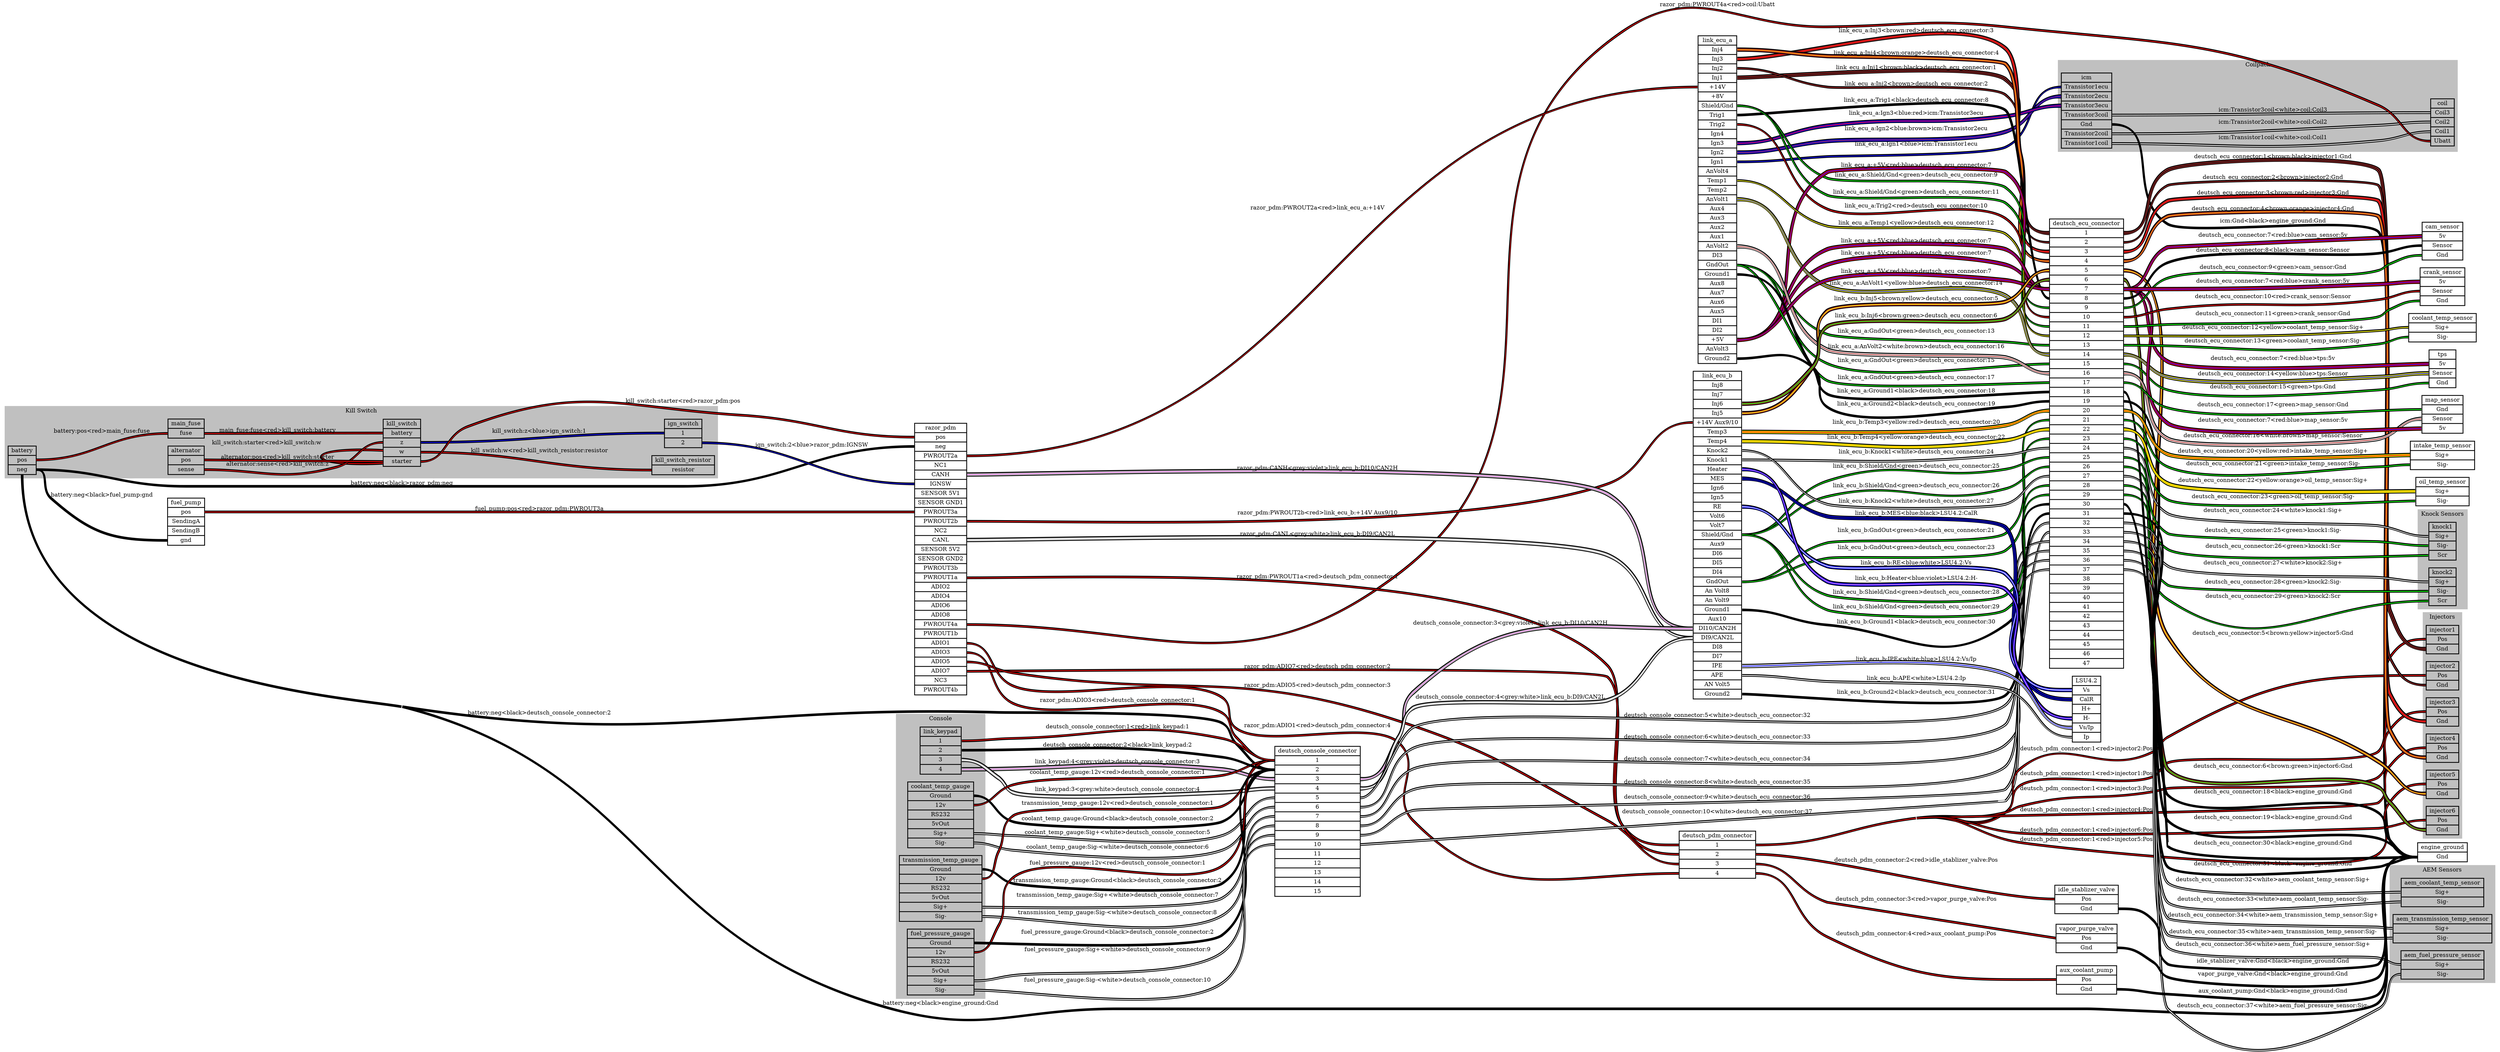 graph "" {
	graph [bb="0,0,6138,2485.3",
		concentrate=true,
		rankdir=LR,
		ranksep=1
	];
	node [label="\N"];
	subgraph cluster_Injectors {
		graph [bb="5952.5,1659.3,6048.5,2208.3",
			color=grey,
			label=Injectors,
			lheight=0.21,
			lp="6000.5,2196.8",
			lwidth=0.89,
			style=filled
		];
		injector1	[height=0.97222,
			label="injector1 | <Pos> Pos | <Gnd> Gnd ",
			pos="6000.5,2142.3",
			rects="5960.5,2153.8,6040.5,2176.8 5960.5,2130.8,6040.5,2153.8 5960.5,2107.8,6040.5,2130.8",
			shape=record,
			style=bold,
			width=1.1111];
		injector2	[height=0.97222,
			label="injector2 | <Pos> Pos | <Gnd> Gnd ",
			pos="6000.5,2054.3",
			rects="5960.5,2065.8,6040.5,2088.8 5960.5,2042.8,6040.5,2065.8 5960.5,2019.8,6040.5,2042.8",
			shape=record,
			style=bold,
			width=1.1111];
		injector3	[height=0.97222,
			label="injector3 | <Pos> Pos | <Gnd> Gnd ",
			pos="6000.5,1966.3",
			rects="5960.5,1977.8,6040.5,2000.8 5960.5,1954.8,6040.5,1977.8 5960.5,1931.8,6040.5,1954.8",
			shape=record,
			style=bold,
			width=1.1111];
		injector4	[height=0.97222,
			label="injector4 | <Pos> Pos | <Gnd> Gnd ",
			pos="6000.5,1878.3",
			rects="5960.5,1889.8,6040.5,1912.8 5960.5,1866.8,6040.5,1889.8 5960.5,1843.8,6040.5,1866.8",
			shape=record,
			style=bold,
			width=1.1111];
		injector5	[height=0.97222,
			label="injector5 | <Pos> Pos | <Gnd> Gnd ",
			pos="6000.5,1790.3",
			rects="5960.5,1801.8,6040.5,1824.8 5960.5,1778.8,6040.5,1801.8 5960.5,1755.8,6040.5,1778.8",
			shape=record,
			style=bold,
			width=1.1111];
		injector6	[height=0.97222,
			label="injector6 | <Pos> Pos | <Gnd> Gnd ",
			pos="6000.5,1702.3",
			rects="5960.5,1713.8,6040.5,1736.8 5960.5,1690.8,6040.5,1713.8 5960.5,1667.8,6040.5,1690.8",
			shape=record,
			style=bold,
			width=1.1111];
	}
	subgraph "cluster_Knock Sensors" {
		graph [bb="5940,706.26,6062,949.26",
			color=grey,
			label="Knock Sensors",
			lheight=0.21,
			lp="6001,937.76",
			lwidth=1.47,
			style=filled
		];
		knock1	[height=1.2917,
			label="knock1 | <Sig+> Sig+ | <Sig-> Sig- | <Scr> Scr ",
			pos="6000.5,871.26",
			rects="5967,894.26,6034,917.26 5967,871.26,6034,894.26 5967,848.26,6034,871.26 5967,825.26,6034,848.26",
			shape=record,
			style=bold,
			width=0.93056];
		knock2	[height=1.2917,
			label="knock2 | <Sig+> Sig+ | <Sig-> Sig- | <Scr> Scr ",
			pos="6000.5,760.26",
			rects="5967,783.26,6034,806.26 5967,760.26,6034,783.26 5967,737.26,6034,760.26 5967,714.26,6034,737.26",
			shape=record,
			style=bold,
			width=0.93056];
	}
	subgraph cluster_Coilpack {
		graph [bb="5055.5,2216.3,6037.5,2439.3",
			color=grey,
			label=Coilpack,
			lheight=0.21,
			lp="5546.5,2427.8",
			lwidth=0.85,
			style=filled
		];
		icm	[height=2.5694,
			label="icm | <Transistor1ecu> Transistor1ecu | <Transistor2ecu> Transistor2ecu | <Transistor3ecu> Transistor3ecu | <Transistor3coil> Transistor3coil | <\
Gnd> Gnd | <Transistor2coil> Transistor2coil | <Transistor1coil> Transistor1coil ",
			pos="5125.5,2316.3",
			rects="5063.5,2385.3,5187.5,2408.3 5063.5,2362.3,5187.5,2385.3 5063.5,2339.3,5187.5,2362.3 5063.5,2316.3,5187.5,2339.3 5063.5,2293.3,5187.5,\
2316.3 5063.5,2270.3,5187.5,2293.3 5063.5,2247.3,5187.5,2270.3 5063.5,2224.3,5187.5,2247.3",
			shape=record,
			style=bold,
			width=1.7222];
		coil	[height=1.6111,
			label="coil | <Coil3> Coil3 | <Coil2> Coil2 | <Coil1> Coil1 | <Ubatt> Ubatt ",
			pos="6000.5,2288.3",
			rects="5971.5,2322.8,6029.5,2345.8 5971.5,2299.8,6029.5,2322.8 5971.5,2276.8,6029.5,2299.8 5971.5,2253.8,6029.5,2276.8 5971.5,2230.8,6029.5,\
2253.8",
			shape=record,
			style=bold,
			width=0.80556];
		icm:Transistor1coil -- coil:Coil1	[color="black:white:black",
			label="icm:Transistor1coil<white>coil:Coil1",
			labeltooltip="icm:Transistor1coil<white>coil:Coil1",
			lp="5584,2250.8",
			penwidth=2.5,
			pos="5188.5,2235.3 5479.4,2235.3 5553.3,2216.7 5843,2243.3 5900.3,2248.5 5913,2265.3 5970.5,2265.3"];
		icm:Transistor2coil -- coil:Coil2	[color="black:white:black",
			label="icm:Transistor2coil<white>coil:Coil2",
			labeltooltip="icm:Transistor2coil<white>coil:Coil2",
			lp="5584,2288.8",
			penwidth=2.5,
			pos="5188.5,2258.3 5479.6,2258.3 5552.2,2268.2 5843,2281.3 5899.7,2283.8 5913.7,2288.3 5970.5,2288.3"];
		icm:Transistor3coil -- coil:Coil3	[color="black:white:black",
			label="icm:Transistor3coil<white>coil:Coil3",
			labeltooltip="icm:Transistor3coil<white>coil:Coil3",
			lp="5584,2317.8",
			penwidth=2.5,
			pos="5188.5,2304.3 5536.1,2304.3 5622.9,2311.3 5970.5,2311.3"];
	}
	subgraph "cluster_Kill Switch" {
		graph [bb="8,1176.3,1760.5,1350.3",
			color=grey,
			label="Kill Switch",
			lheight=0.21,
			lp="884.25,1338.8",
			lwidth=1.08,
			style=filled
		];
		battery	[height=0.97222,
			label="battery | <pos> pos | <neg> neg ",
			pos="50.5,1284.3",
			rects="16,1295.8,85,1318.8 16,1272.8,85,1295.8 16,1249.8,85,1272.8",
			shape=record,
			style=bold,
			width=0.95833];
		main_fuse	[height=0.65278,
			label="main_fuse | <fuse> fuse ",
			pos="453.5,1295.3",
			rects="409,1295.3,498,1318.3 409,1272.3,498,1295.3",
			shape=record,
			style=bold,
			width=1.2361];
		battery:pos -- main_fuse:fuse	[color="black:red:black",
			label="battery:pos<red>main_fuse:fuse",
			labeltooltip="battery:pos<red>main_fuse:fuse",
			lp="246.5,1291.8",
			penwidth=2.5,
			pos="85,1284.3 228.56,1284.3 264.44,1283.3 408,1283.3"];
		kill_switch	[height=1.6111,
			label="kill_switch | <battery> battery | <z> z | <w> w | <starter> starter ",
			pos="984,1249.3",
			rects="938,1283.8,1030,1306.8 938,1260.8,1030,1283.8 938,1237.8,1030,1260.8 938,1214.8,1030,1237.8 938,1191.8,1030,1214.8",
			shape=record,
			style=bold,
			width=1.2778];
		main_fuse:fuse -- kill_switch:battery	[color="black:red:black",
			label="main_fuse:fuse<red>kill_switch:battery",
			labeltooltip="main_fuse:fuse<red>kill_switch:battery",
			lp="678.5,1290.8",
			penwidth=2.5,
			pos="499,1283.3 693.73,1283.3 742.27,1272.3 937,1272.3"];
		kill_switch:starter -- kill_switch:w	[color="black:red:black",
			label="kill_switch:starter<red>kill_switch:w",
			labeltooltip="kill_switch:starter<red>kill_switch:w",
			lp="651.5,1249.3",
			penwidth=2.5,
			pos="937.77,1199 870.23,1195.1 786,1198.4 786,1214.8 786,1231.1 870.23,1234.4 937.77,1230.5"];
		kill_switch_resistor	[height=0.65278,
			label="kill_switch_resistor | <resistor> resistor ",
			pos="1675.5,1207.3",
			rects="1598.5,1207.3,1752.5,1230.3 1598.5,1184.3,1752.5,1207.3",
			shape=record,
			style=bold,
			width=2.1389];
		kill_switch:w -- kill_switch_resistor:resistor	[color="black:red:black",
			label="kill_switch:w<red>kill_switch_resistor:resistor",
			labeltooltip="kill_switch:w<red>kill_switch_resistor:resistor",
			lp="1322,1231.8",
			penwidth=2.5,
			pos="1031,1226.3 1283.2,1226.3 1345.3,1195.3 1597.5,1195.3"];
		ign_switch	[height=0.97222,
			label="ign_switch | <1> 1 | <2> 2 ",
			pos="1675.5,1284.3",
			rects="1629.5,1295.8,1721.5,1318.8 1629.5,1272.8,1721.5,1295.8 1629.5,1249.8,1721.5,1272.8",
			shape=record,
			style=bold,
			width=1.2778];
		kill_switch:z -- ign_switch:1	[color="black:blue:black",
			label="kill_switch:z<blue>ign_switch:1",
			labeltooltip="kill_switch:z<blue>ign_switch:1",
			lp="1322,1288.8",
			penwidth=2.5,
			pos="1031,1249.3 1297,1249.3 1362.5,1284.3 1628.5,1284.3"];
		alternator	[height=0.97222,
			label="alternator | <pos> pos | <sense> sense ",
			pos="453.5,1219.3",
			rects="409,1230.8,498,1253.8 409,1207.8,498,1230.8 409,1184.8,498,1207.8",
			shape=record,
			style=bold,
			width=1.2361];
		alternator:sense -- kill_switch:z	[color="black:red:black",
			label="alternator:sense<red>kill_switch:z",
			labeltooltip="alternator:sense<red>kill_switch:z",
			lp="678.5,1210.8",
			penwidth=2.5,
			pos="499,1196.3 642.59,1196.3 681.3,1174.6 822,1203.3 875.94,1214.3 881.95,1249.3 937,1249.3"];
		alternator:pos -- kill_switch:starter	[color="black:red:black",
			label="alternator:pos<red>kill_switch:starter",
			labeltooltip="alternator:pos<red>kill_switch:starter",
			lp="678.5,1230.8",
			penwidth=2.5,
			pos="499,1219.3 642.56,1219.3 678.76,1227.8 822,1218.3 873.43,1214.8 885.46,1203.3 937,1203.3"];
	}
	subgraph cluster_Console {
		graph [bb="2199,125.26,2418,820.26",
			color=grey,
			label=Console,
			lheight=0.21,
			lp="2308.5,808.76",
			lwidth=0.79,
			style=filled
		];
		link_keypad	[height=1.6111,
			label="link_keypad | <1> 1 | <2> 2 | <3> 3 | <4> 4 ",
			pos="2308.5,731.26",
			rects="2258,765.76,2359,788.76 2258,742.76,2359,765.76 2258,719.76,2359,742.76 2258,696.76,2359,719.76 2258,673.76,2359,696.76",
			shape=record,
			style=bold,
			width=1.4028];
		coolant_temp_gauge	[height=2.25,
			label="coolant_temp_gauge | <Ground> Ground | <12v> 12v | <RS232> RS232 | <5vOut> 5vOut | <Sig+> Sig+ | <Sig-> Sig- ",
			pos="2308.5,574.26",
			rects="2227.5,631.76,2389.5,654.76 2227.5,608.76,2389.5,631.76 2227.5,585.76,2389.5,608.76 2227.5,562.76,2389.5,585.76 2227.5,539.76,2389.5,\
562.76 2227.5,516.76,2389.5,539.76 2227.5,493.76,2389.5,516.76",
			shape=record,
			style=bold,
			width=2.25];
		transmission_temp_gauge	[height=2.25,
			label="transmission_temp_gauge | <Ground> Ground | <12v> 12v | <RS232> RS232 | <5vOut> 5vOut | <Sig+> Sig+ | <Sig-> Sig- ",
			pos="2308.5,394.26",
			rects="2207,451.76,2410,474.76 2207,428.76,2410,451.76 2207,405.76,2410,428.76 2207,382.76,2410,405.76 2207,359.76,2410,382.76 2207,336.76,\
2410,359.76 2207,313.76,2410,336.76",
			shape=record,
			style=bold,
			width=2.8194];
		fuel_pressure_gauge	[height=2.25,
			label="fuel_pressure_gauge | <Ground> Ground | <12v> 12v | <RS232> RS232 | <5vOut> 5vOut | <Sig+> Sig+ | <Sig-> Sig- ",
			pos="2308.5,214.26",
			rects="2226.5,271.76,2390.5,294.76 2226.5,248.76,2390.5,271.76 2226.5,225.76,2390.5,248.76 2226.5,202.76,2390.5,225.76 2226.5,179.76,2390.5,\
202.76 2226.5,156.76,2390.5,179.76 2226.5,133.76,2390.5,156.76",
			shape=record,
			style=bold,
			width=2.2778];
	}
	subgraph "cluster_AEM Sensors" {
		graph [bb="5871,356.26,6130,641.26",
			color=grey,
			label="AEM Sensors",
			lheight=0.21,
			lp="6000.5,629.76",
			lwidth=1.35,
			style=filled
		];
		aem_coolant_temp_sensor	[height=0.97222,
			label="aem_coolant_temp_sensor | <Sig+> Sig+ | <Sig-> Sig- ",
			pos="6000.5,575.26",
			rects="5899,586.76,6102,609.76 5899,563.76,6102,586.76 5899,540.76,6102,563.76",
			shape=record,
			style=bold,
			width=2.8194];
		aem_transmission_temp_sensor	[height=0.97222,
			label="aem_transmission_temp_sensor | <Sig+> Sig+ | <Sig-> Sig- ",
			pos="6000.5,487.26",
			rects="5879,498.76,6122,521.76 5879,475.76,6122,498.76 5879,452.76,6122,475.76",
			shape=record,
			style=bold,
			width=3.375];
		aem_fuel_pressure_sensor	[height=0.97222,
			label="aem_fuel_pressure_sensor | <Sig+> Sig+ | <Sig-> Sig- ",
			pos="6000.5,399.26",
			rects="5898.5,410.76,6102.5,433.76 5898.5,387.76,6102.5,410.76 5898.5,364.76,6102.5,387.76",
			shape=record,
			style=bold,
			width=2.8333];
	}
	engine_ground	[height=0.65278,
		label="engine_ground | <Gnd> Gnd ",
		pos="6000.5,672.26",
		rects="5939.5,672.26,6061.5,695.26 5939.5,649.26,6061.5,672.26",
		shape=record,
		style=bold,
		width=1.6944];
	icm:Gnd -- engine_ground:Gnd	[color="black:black:black",
		label="icm:Gnd<black>engine_ground:Gnd",
		labeltooltip="icm:Gnd<black>engine_ground:Gnd",
		lp="5584,1926.8",
		penwidth=2.5,
		pos="5188.5,2281.3 5231.5,2281.3 5290.2,1944.5 5325,1919.3 5371.6,1885.4 5802.7,1937.4 5843,1896.3 5889.4,1848.9 5838.1,759.88 5871,702.26 \
5888.5,671.58 5903.2,660.26 5938.5,660.26"];
	battery:neg -- engine_ground:Gnd	[color="black:black:black",
		label="battery:neg<black>engine_ground:Gnd",
		labeltooltip="battery:neg<black>engine_ground:Gnd",
		lp="2308.5,113.76",
		penwidth=2.5,
		pos="85,1261.3 526.17,1261.3 542,850.65 983,838.26;985,838.26 1588.5,707.24 1573,278.49 2166,106.26 2412.1,34.804 2486.3,100.26 2742.5,\
100.26 2742.5,100.26 2742.5,100.26 5126.5,100.26 5206.2,100.26 5786.3,73.317 5843,129.26 5883.8,169.51 5834.2,600.29 5871,644.26 \
5890.8,667.92 5907.7,660.26 5938.5,660.26"];
	razor_pdm	[height=9.2778,
		label="razor_pdm | <pos> pos | <neg> neg | <PWROUT2a> PWROUT2a | <NC1> NC1 | <CANH> CANH | <IGNSW> IGNSW | <SENSOR 5V1> SENSOR 5V1 | <SENSOR \
GND1> SENSOR GND1 | <PWROUT3a> PWROUT3a | <PWROUT2b> PWROUT2b | <NC2> NC2 | <CANL> CANL | <SENSOR 5V2> SENSOR 5V2 | <SENSOR GND2> \
SENSOR GND2 | <PWROUT3b> PWROUT3b | <PWROUT1a> PWROUT1a | <ADIO2> ADIO2 | <ADIO4> ADIO4 | <ADIO6> ADIO6 | <ADIO8> ADIO8 | <PWROUT4a> \
PWROUT4a | <PWROUT1b> PWROUT1b | <ADIO1> ADIO1 | <ADIO3> ADIO3 | <ADIO5> ADIO5 | <ADIO7> ADIO7 | <NC3> NC3 | <PWROUT4b> PWROUT4b ",
		pos="2308.5,1226.3",
		rects="2244.5,1536.8,2372.5,1559.8 2244.5,1513.8,2372.5,1536.8 2244.5,1490.8,2372.5,1513.8 2244.5,1467.8,2372.5,1490.8 2244.5,1444.8,2372.5,\
1467.8 2244.5,1421.8,2372.5,1444.8 2244.5,1398.8,2372.5,1421.8 2244.5,1375.8,2372.5,1398.8 2244.5,1352.8,2372.5,1375.8 2244.5,1329.8,\
2372.5,1352.8 2244.5,1306.8,2372.5,1329.8 2244.5,1283.8,2372.5,1306.8 2244.5,1260.8,2372.5,1283.8 2244.5,1237.8,2372.5,1260.8 2244.5,\
1214.8,2372.5,1237.8 2244.5,1191.8,2372.5,1214.8 2244.5,1168.8,2372.5,1191.8 2244.5,1145.8,2372.5,1168.8 2244.5,1122.8,2372.5,1145.8 \
2244.5,1099.8,2372.5,1122.8 2244.5,1076.8,2372.5,1099.8 2244.5,1053.8,2372.5,1076.8 2244.5,1030.8,2372.5,1053.8 2244.5,1007.8,2372.5,\
1030.8 2244.5,984.76,2372.5,1007.8 2244.5,961.76,2372.5,984.76 2244.5,938.76,2372.5,961.76 2244.5,915.76,2372.5,938.76 2244.5,892.76,\
2372.5,915.76",
		shape=record,
		style=bold,
		width=1.7778];
	battery:neg -- razor_pdm:neg	[color="black:black:black",
		label="battery:neg<black>razor_pdm:neg",
		labeltooltip="battery:neg<black>razor_pdm:neg",
		lp="984,1509.8",
		penwidth=2.5,
		pos="85,1261.3 143.67,1261.3 80.672,1345.7 121,1388.3 228.1,1501.4 296.7,1502.3 452.5,1502.3 452.5,1502.3 452.5,1502.3 1676.5,1502.3 \
1928.5,1502.3 1991.5,1502.3 2243.5,1502.3"];
	deutsch_console_connector	[height=5.125,
		label="deutsch_console_connector | <1> 1 | <2> 2 | <3> 3 | <4> 4 | <5> 5 | <6> 6 | <7> 7 | <8> 8 | <9> 9 | <10> 10 | <11> 11 | <12> 12 | <\
13> 13 | <14> 14 | <15> 15 ",
		pos="3235,550.26",
		rects="3130,711.26,3340,734.26 3130,688.26,3340,711.26 3130,665.26,3340,688.26 3130,642.26,3340,665.26 3130,619.26,3340,642.26 3130,596.26,\
3340,619.26 3130,573.26,3340,596.26 3130,550.26,3340,573.26 3130,527.26,3340,550.26 3130,504.26,3340,527.26 3130,481.26,3340,504.26 \
3130,458.26,3340,481.26 3130,435.26,3340,458.26 3130,412.26,3340,435.26 3130,389.26,3340,412.26 3130,366.26,3340,389.26",
		shape=record,
		style=bold,
		width=2.9167];
	battery:neg -- deutsch_console_connector:2	[color="black:black:black",
		label="battery:neg<black>deutsch_console_connector:2",
		labeltooltip="battery:neg<black>deutsch_console_connector:2",
		lp="1322,842.76",
		penwidth=2.5,
		pos="985,838.26 1636.4,821.41 1799.8,846.93 2451,824.26 2512.1,822.14 2946.7,821.24 3000,791.26 3024.5,777.48 3016,758.97 3036,739.26 \
3071.4,704.52 3079.3,677.37 3128.7,677.27"];
	fuel_pump	[height=1.6111,
		label="fuel_pump | <pos> pos | <SendingA> SendingA | <SendingB> SendingB | <gnd> gnd ",
		pos="453.5,1416.3",
		rects="408,1450.8,499,1473.8 408,1427.8,499,1450.8 408,1404.8,499,1427.8 408,1381.8,499,1404.8 408,1358.8,499,1381.8",
		shape=record,
		style=bold,
		width=1.2639];
	battery:neg -- fuel_pump:gnd	[color="black:black:black",
		label="battery:neg<black>fuel_pump:gnd",
		labeltooltip="battery:neg<black>fuel_pump:gnd",
		lp="246.5,1376.8",
		penwidth=2.5,
		pos="85,1261.3 109.59,1261.3 99.986,1290.5 121,1303.3 232.96,1371.3 277.01,1370.3 408,1370.3"];
	kill_switch:starter -- razor_pdm:pos	[color="black:red:black",
		label="kill_switch:starter<red>razor_pdm:pos",
		labeltooltip="kill_switch:starter<red>razor_pdm:pos",
		lp="1675.5,1166.8",
		penwidth=2.5,
		pos="1031,1203.3 1059.1,1203.3 1506,1160.5 1534,1159.3 1659.7,1153.8 1697.7,1119.5 1817,1159.3 1982,1214.3 2002.8,1275.6 2130,1394.3 \
2186.3,1446.8 2166.5,1525.3 2243.5,1525.3"];
	ign_switch:2 -- razor_pdm:IGNSW	[color="black:blue:black",
		label="ign_switch:2<blue>razor_pdm:IGNSW",
		labeltooltip="ign_switch:2<blue>razor_pdm:IGNSW",
		lp="1991.5,1384.8",
		penwidth=2.5,
		pos="1722.5,1261.3 1737.6,1261.3 2228.4,1410.3 2243.5,1410.3"];
	link_keypad:4 -- deutsch_console_connector:3	[color="black:grey:violet:grey:black",
		label="link_keypad:4<grey:violet>deutsch_console_connector:3",
		labeltooltip="link_keypad:4<grey:violet>deutsch_console_connector:3",
		lp="2743.5,672.76",
		penwidth=2.5,
		pos="2360.5,685.26 2417.4,685.26 2430.3,670.21 2487,665.26 2771.3,640.48 2843.6,654.26 3129,654.26"];
	link_keypad:3 -- deutsch_console_connector:4	[color="black:grey:white:grey:black",
		label="link_keypad:3<grey:white>deutsch_console_connector:4",
		labeltooltip="link_keypad:3<grey:white>deutsch_console_connector:4",
		lp="2743.5,605.76",
		penwidth=2.5,
		pos="2360.5,708.26 2405.2,708.26 2418.6,695.14 2451,664.26 2475.2,641.2 2458.3,615.32 2487,598.26 2536,569.17 2943.4,591.15 3000,598.26 \
3058.7,605.66 3069.8,631.26 3129,631.26"];
	coolant_temp_gauge:"12v" -- deutsch_console_connector:1	[color="black:red:black",
		label="coolant_temp_gauge:12v<red>deutsch_console_connector:1",
		labeltooltip="coolant_temp_gauge:12v<red>deutsch_console_connector:1",
		lp="2743.5,710.76",
		penwidth=2.5,
		pos="2390.5,597.26 2448.2,597.26 2433.4,662.88 2487,684.26 2553.3,710.69 3057.6,700.26 3129,700.26"];
	coolant_temp_gauge:Ground -- deutsch_console_connector:2	[color="black:black:black",
		label="coolant_temp_gauge:Ground<black>deutsch_console_connector:2",
		labeltooltip="coolant_temp_gauge:Ground<black>deutsch_console_connector:2",
		lp="2743.5,638.76",
		penwidth=2.5,
		pos="2390.5,620.26 2526,620.26 2866.7,606.97 3000,631.26 3059.9,642.18 3068.1,677.26 3129,677.26"];
	coolant_temp_gauge:"Sig+" -- deutsch_console_connector:5	[color="black:white:black",
		label="coolant_temp_gauge:Sig+<white>deutsch_console_connector:5",
		labeltooltip="coolant_temp_gauge:Sig+<white>deutsch_console_connector:5",
		lp="2743.5,524.76",
		penwidth=2.5,
		pos="2390.5,528.26 2433.7,528.26 2443.9,519.71 2487,517.26 2600.8,510.8 2891.3,482.79 3000,517.26 3066.9,538.48 3058.8,608.26 3129,608.26"];
	coolant_temp_gauge:"Sig-" -- deutsch_console_connector:6	[color="black:white:black",
		label="coolant_temp_gauge:Sig-<white>deutsch_console_connector:6",
		labeltooltip="coolant_temp_gauge:Sig-<white>deutsch_console_connector:6",
		lp="2743.5,410.76",
		penwidth=2.5,
		pos="2390.5,505.26 2419,505.26 2430,503.53 2451,484.26 2480,457.6 2454,424.73 2487,403.26 2534.8,372.2 2949.4,377.09 3000,403.26 3088.1,\
448.79 3029.9,585.26 3129,585.26"];
	transmission_temp_gauge:"12v" -- deutsch_console_connector:1	[color="black:red:black",
		label="transmission_temp_gauge:12v<red>deutsch_console_connector:1",
		labeltooltip="transmission_temp_gauge:12v<red>deutsch_console_connector:1",
		lp="2743.5,562.76",
		penwidth=2.5,
		pos="2411.5,417.26 2472.6,417.26 2433.9,502.03 2487,532.26 2586.2,588.7 2897,506.22 3000,555.26 3077.9,592.34 3042.7,700.26 3129,700.26"];
	transmission_temp_gauge:Ground -- deutsch_console_connector:2	[color="black:black:black",
		label="transmission_temp_gauge:Ground<black>deutsch_console_connector:2",
		labeltooltip="transmission_temp_gauge:Ground<black>deutsch_console_connector:2",
		lp="2743.5,448.76",
		penwidth=2.5,
		pos="2411.5,440.26 2476.9,440.26 2943.8,407.86 3000,441.26 3102.8,502.33 3009.5,677.26 3129,677.26"];
	transmission_temp_gauge:"Sig+" -- deutsch_console_connector:7	[color="black:white:black",
		label="transmission_temp_gauge:Sig+<white>deutsch_console_connector:7",
		labeltooltip="transmission_temp_gauge:Sig+<white>deutsch_console_connector:7",
		lp="2743.5,370.76",
		penwidth=2.5,
		pos="2411.5,348.26 2476.9,348.26 2942.9,331.3 3000,363.26 3092,414.77 3023.6,562.26 3129,562.26"];
	transmission_temp_gauge:"Sig-" -- deutsch_console_connector:8	[color="black:white:black",
		label="transmission_temp_gauge:Sig-<white>deutsch_console_connector:8",
		labeltooltip="transmission_temp_gauge:Sig-<white>deutsch_console_connector:8",
		lp="2743.5,296.76",
		penwidth=2.5,
		pos="2411.5,325.26 2448.7,325.26 2450.7,297.47 2487,289.26 2598.2,264.11 2902.6,230.03 3000,289.26 3106.5,354.03 3004.4,538.26 3129,538.26"];
	fuel_pressure_gauge:"12v" -- deutsch_console_connector:1	[color="black:red:black",
		label="fuel_pressure_gauge:12v<red>deutsch_console_connector:1",
		labeltooltip="fuel_pressure_gauge:12v<red>deutsch_console_connector:1",
		lp="2743.5,489.76",
		penwidth=2.5,
		pos="2391.5,237.26 2480.8,237.26 2481.2,451.46 2487,456.26 2530.9,492.79 2951.2,452.75 3000,482.26 3096.4,540.49 3016.4,700.26 3129,700.26"];
	fuel_pressure_gauge:Ground -- deutsch_console_connector:2	[color="black:black:black",
		label="fuel_pressure_gauge:Ground<black>deutsch_console_connector:2",
		labeltooltip="fuel_pressure_gauge:Ground<black>deutsch_console_connector:2",
		lp="2743.5,332.76",
		penwidth=2.5,
		pos="2391.5,260.26 2438.2,260.26 2441.6,293.32 2487,304.26 2542.5,317.62 2953.9,291.65 3000,325.26 3134.6,423.46 2962.4,677.26 3129,677.26"];
	fuel_pressure_gauge:"Sig+" -- deutsch_console_connector:9	[color="black:white:black",
		label="fuel_pressure_gauge:Sig+<white>deutsch_console_connector:9",
		labeltooltip="fuel_pressure_gauge:Sig+<white>deutsch_console_connector:9",
		lp="2743.5,245.76",
		penwidth=2.5,
		pos="2391.5,168.26 2434.3,168.26 2444.5,176.01 2487,181.26 2600.8,195.33 2906.8,171.36 3000,238.26 3110.3,317.48 2993.2,515.26 3129,515.26"];
	fuel_pressure_gauge:"Sig-" -- deutsch_console_connector:10	[color="black:white:black",
		label="fuel_pressure_gauge:Sig-<white>deutsch_console_connector:10",
		labeltooltip="fuel_pressure_gauge:Sig-<white>deutsch_console_connector:10",
		lp="2743.5,169.76",
		penwidth=2.5,
		pos="2391.5,145.26 2526.8,145.26 2889.4,84.433 3000,162.26 3128.8,252.87 2971.5,492.26 3129,492.26"];
	razor_pdm:PWROUT4a -- coil:Ubatt	[color="black:red:black",
		label="razor_pdm:PWROUT4a<red>coil:Ubatt",
		labeltooltip="razor_pdm:PWROUT4a<red>coil:Ubatt",
		lp="4218,2477.8",
		penwidth=2.5,
		pos="2373.5,1065.3 2848,1065.3 3051.2,908.81 3434,1189.3 3914.8,1541.5 3487.8,2082.2 3984,2412.3 4170.6,2536.4 4263.9,2422.4 4488,2425.3 \
4682.7,2427.8 4731.3,2427.1 4926,2425.3 5335.8,2421.3 5462.3,2480.9 5843,2329.3 5906.7,2303.9 5901.9,2242.3 5970.5,2242.3"];
	razor_pdm:ADIO3 -- deutsch_console_connector:1	[color="black:red:black",
		label="razor_pdm:ADIO3<red>deutsch_console_connector:1",
		labeltooltip="razor_pdm:ADIO3<red>deutsch_console_connector:1",
		lp="2743.5,853.76",
		penwidth=2.5,
		pos="2373.5,996.26 2457.1,996.26 2413,885.16 2487,846.26 2588,793.17 2897.1,872.65 3000,823.26 3021.9,812.77 3018.9,799.43 3036,782.26 \
3074.9,743.26 3073.9,700.26 3129,700.26"];
	link_ecu_a	[height=11.194,
		label="link_ecu_a | <Inj4> Inj4 | <Inj3> Inj3 | <Inj2> Inj2 | <Inj1> Inj1 | <+14V> +14V | <+8V> +8V | <Shield/Gnd> Shield/Gnd | <Trig1> \
Trig1 | <Trig2> Trig2 | <Ign4> Ign4 | <Ign3> Ign3 | <Ign2> Ign2 | <Ign1> Ign1 | <AnVolt4> AnVolt4 | <Temp1> Temp1 | <Temp2> Temp2 | <\
AnVolt1> AnVolt1 | <Aux4> Aux4 | <Aux3> Aux3 | <Aux2> Aux2 | <Aux1> Aux1 | <AnVolt2> AnVolt2 | <DI3> DI3 | <GndOut> GndOut | <Ground1> \
Ground1 | <Aux8> Aux8 | <Aux7> Aux7 | <Aux6> Aux6 | <Aux5> Aux5 | <DI1> DI1 | <DI2> DI2 | <+5V> +5V | <AnVolt3> AnVolt3 | <Ground2> \
Ground2 ",
		pos="4218,2000.3",
		rects="4170.5,2379.8,4265.5,2402.8 4170.5,2356.8,4265.5,2379.8 4170.5,2333.8,4265.5,2356.8 4170.5,2310.8,4265.5,2333.8 4170.5,2287.8,4265.5,\
2310.8 4170.5,2264.8,4265.5,2287.8 4170.5,2241.8,4265.5,2264.8 4170.5,2218.8,4265.5,2241.8 4170.5,2195.8,4265.5,2218.8 4170.5,2172.8,\
4265.5,2195.8 4170.5,2149.8,4265.5,2172.8 4170.5,2126.8,4265.5,2149.8 4170.5,2103.8,4265.5,2126.8 4170.5,2080.8,4265.5,2103.8 4170.5,\
2057.8,4265.5,2080.8 4170.5,2034.8,4265.5,2057.8 4170.5,2011.8,4265.5,2034.8 4170.5,1988.8,4265.5,2011.8 4170.5,1965.8,4265.5,1988.8 \
4170.5,1942.8,4265.5,1965.8 4170.5,1919.8,4265.5,1942.8 4170.5,1896.8,4265.5,1919.8 4170.5,1873.8,4265.5,1896.8 4170.5,1850.8,4265.5,\
1873.8 4170.5,1827.8,4265.5,1850.8 4170.5,1804.8,4265.5,1827.8 4170.5,1781.8,4265.5,1804.8 4170.5,1758.8,4265.5,1781.8 4170.5,1735.8,\
4265.5,1758.8 4170.5,1712.8,4265.5,1735.8 4170.5,1689.8,4265.5,1712.8 4170.5,1666.8,4265.5,1689.8 4170.5,1643.8,4265.5,1666.8 4170.5,\
1620.8,4265.5,1643.8 4170.5,1597.8,4265.5,1620.8",
		shape=record,
		style=bold,
		width=1.3194];
	razor_pdm:PWROUT2a -- link_ecu_a:"+14V"	[color="black:red:black",
		label="razor_pdm:PWROUT2a<red>link_ecu_a:+14V",
		labeltooltip="razor_pdm:PWROUT2a<red>link_ecu_a:+14V",
		lp="3235,2015.8",
		penwidth=2.5,
		pos="2373.5,1479.3 3246.6,1479.3 3295.9,2276.3 4169,2276.3"];
	link_ecu_b	[height=11.194,
		label="link_ecu_b | <Inj8> Inj8 | <Inj7> Inj7 | <Inj6> Inj6 | <Inj5> Inj5 | <+14V Aux9/10> +14V Aux9/10 | <Temp3> Temp3 | <Temp4> Temp4 | <\
Knock2> Knock2 | <Knock1> Knock1 | <Heater> Heater | <MES> MES | <Ign6> Ign6 | <Ign5> Ign5 | <RE> RE | <Volt6> Volt6 | <Volt7> Volt7 | <\
Shield/Gnd> Shield/Gnd | <Aux9> Aux9 | <DI6> DI6 | <DI5> DI5 | <DI4> DI4 | <GndOut> GndOut | <An Volt8> An Volt8 | <An Volt9> An \
Volt9 | <Ground1> Ground1 | <Aux10> Aux10 | <DI10/CAN2H> DI10/CAN2H | <DI9/CAN2L> DI9/CAN2L | <DI8> DI8 | <DI7> DI7 | <IPE> IPE | <\
APE> APE | <AN Volt5> AN Volt5 | <Ground2> Ground2 ",
		pos="4218,1176.3",
		rects="4158.5,1555.8,4277.5,1578.8 4158.5,1532.8,4277.5,1555.8 4158.5,1509.8,4277.5,1532.8 4158.5,1486.8,4277.5,1509.8 4158.5,1463.8,4277.5,\
1486.8 4158.5,1440.8,4277.5,1463.8 4158.5,1417.8,4277.5,1440.8 4158.5,1394.8,4277.5,1417.8 4158.5,1371.8,4277.5,1394.8 4158.5,1348.8,\
4277.5,1371.8 4158.5,1325.8,4277.5,1348.8 4158.5,1302.8,4277.5,1325.8 4158.5,1279.8,4277.5,1302.8 4158.5,1256.8,4277.5,1279.8 4158.5,\
1233.8,4277.5,1256.8 4158.5,1210.8,4277.5,1233.8 4158.5,1187.8,4277.5,1210.8 4158.5,1164.8,4277.5,1187.8 4158.5,1141.8,4277.5,1164.8 \
4158.5,1118.8,4277.5,1141.8 4158.5,1095.8,4277.5,1118.8 4158.5,1072.8,4277.5,1095.8 4158.5,1049.8,4277.5,1072.8 4158.5,1026.8,4277.5,\
1049.8 4158.5,1003.8,4277.5,1026.8 4158.5,980.76,4277.5,1003.8 4158.5,957.76,4277.5,980.76 4158.5,934.76,4277.5,957.76 4158.5,911.76,\
4277.5,934.76 4158.5,888.76,4277.5,911.76 4158.5,865.76,4277.5,888.76 4158.5,842.76,4277.5,865.76 4158.5,819.76,4277.5,842.76 4158.5,\
796.76,4277.5,819.76 4158.5,773.76,4277.5,796.76",
		shape=record,
		style=bold,
		width=1.6528];
	razor_pdm:PWROUT2b -- link_ecu_b:"+14V Aux9/10"	[color="black:red:black",
		label="razor_pdm:PWROUT2b<red>link_ecu_b:+14V Aux9/10",
		labeltooltip="razor_pdm:PWROUT2b<red>link_ecu_b:+14V Aux9/10",
		lp="3235,1357.8",
		penwidth=2.5,
		pos="2373.5,1318.3 3074.5,1318.3 3252.8,1320.5 3948,1410.3 4042,1422.4 4062.3,1452.3 4157,1452.3"];
	razor_pdm:CANH -- link_ecu_b:"DI10/CAN2H"	[color="black:grey:violet:grey:black",
		label="razor_pdm:CANH<grey:violet>link_ecu_b:DI10/CAN2H",
		labeltooltip="razor_pdm:CANH<grey:violet>link_ecu_b:DI10/CAN2H",
		lp="3235,1457.8",
		penwidth=2.5,
		pos="2373.5,1433.3 2548.5,1433.3 3801.6,1492.1 3948,1396.3 4132.5,1275.5 3936.5,946.26 4157,946.26"];
	razor_pdm:CANL -- link_ecu_b:"DI9/CAN2L"	[color="black:grey:white:grey:black",
		label="razor_pdm:CANL<grey:white>link_ecu_b:DI9/CAN2L",
		labeltooltip="razor_pdm:CANL<grey:white>link_ecu_b:DI9/CAN2L",
		lp="3235,1293.8",
		penwidth=2.5,
		pos="2373.5,1272.3 2548.5,1272.3 3794.6,1319.5 3948,1235.3 4094.3,1154.9 3990.1,923.26 4157,923.26"];
	deutsch_pdm_connector	[height=1.6111,
		label="deutsch_pdm_connector | <1> 1 | <2> 2 | <3> 3 | <4> 4 ",
		pos="4218,391.26",
		rects="4124,425.76,4312,448.76 4124,402.76,4312,425.76 4124,379.76,4312,402.76 4124,356.76,4312,379.76 4124,333.76,4312,356.76",
		shape=record,
		style=bold,
		width=2.6111];
	razor_pdm:PWROUT1a -- deutsch_pdm_connector:1	[color="black:red:black",
		label="razor_pdm:PWROUT1a<red>deutsch_pdm_connector:1",
		labeltooltip="razor_pdm:PWROUT1a<red>deutsch_pdm_connector:1",
		lp="3235,1193.8",
		penwidth=2.5,
		pos="2373.5,1180.3 2725.9,1180.3 3705.3,1245.8 3948,990.26 4028.8,905.14 3913,556.71 3984,463.26 4023.6,411.12 4057.5,414.26 4123,414.26"];
	razor_pdm:ADIO7 -- deutsch_pdm_connector:2	[color="black:red:black",
		label="razor_pdm:ADIO7<red>deutsch_pdm_connector:2",
		labeltooltip="razor_pdm:ADIO7<red>deutsch_pdm_connector:2",
		lp="3235,991.76",
		penwidth=2.5,
		pos="2373.5,950.26 2461,950.26 3884,1021.9 3948,962.26 4029.4,886.53 3922.8,556.11 3984,463.26 4022.3,405.16 4053.4,391.26 4123,391.26"];
	razor_pdm:ADIO5 -- deutsch_pdm_connector:3	[color="black:red:black",
		label="razor_pdm:ADIO5<red>deutsch_pdm_connector:3",
		labeltooltip="razor_pdm:ADIO5<red>deutsch_pdm_connector:3",
		lp="3235,922.76",
		penwidth=2.5,
		pos="2373.5,973.26 2424.9,973.26 2436.3,959.39 2487,951.26 2906.4,884.13 3037.1,974.43 3434,823.26 3455.4,815.1 4100.1,368.26 4123,368.26"];
	razor_pdm:ADIO1 -- deutsch_pdm_connector:4	[color="black:red:black",
		label="razor_pdm:ADIO1<red>deutsch_pdm_connector:4",
		labeltooltip="razor_pdm:ADIO1<red>deutsch_pdm_connector:4",
		lp="3235,811.76",
		penwidth=2.5,
		pos="2373.5,1019.3 2442.2,1019.3 2424.4,942.58 2487,914.26 2695.8,819.81 2805.2,982.09 3000,861.26 3025.5,845.47 3010.9,820.68 3036,804.26 \
3185.7,706.23 3308.4,870.78 3434,743.26 3516.5,659.51 3389.8,567.19 3470,481.26 3672.3,264.56 3826.6,345.26 4123,345.26"];
	deutsch_console_connector:1 -- link_keypad:1	[color="black:red:black",
		label="deutsch_console_connector:1<red>link_keypad:1",
		labeltooltip="deutsch_console_connector:1<red>link_keypad:1",
		lp="2743.5,779.76",
		penwidth=2.5,
		pos="3129,700.26 3065.8,700.26 3061.7,746.61 3000,760.26 2888.7,784.88 2601,762.97 2487,760.26 2430.7,758.93 2416.8,754.26 2360.5,754.26"];
	deutsch_console_connector:2 -- link_keypad:2	[color="black:black:black",
		label="deutsch_console_connector:2<black>link_keypad:2",
		labeltooltip="deutsch_console_connector:2<black>link_keypad:2",
		lp="2743.5,743.76",
		penwidth=2.5,
		pos="3129,677.26 3068.3,677.26 3059.8,711.7 3000,722.26 2860,746.99 2502.6,731.26 2360.5,731.26"];
	deutsch_console_connector:3 -- link_ecu_b:"DI10/CAN2H"	[color="black:grey:violet:grey:black",
		label="deutsch_console_connector:3<grey:violet>link_ecu_b:DI10/CAN2H",
		labeltooltip="deutsch_console_connector:3<grey:violet>link_ecu_b:DI10/CAN2H",
		lp="3709,1023.8",
		penwidth=2.5,
		pos="3341,654.26 3411.3,654.26 3404.2,718.59 3434,782.26 3461.6,841.22 3419.3,883.46 3470,924.26 3708.1,1115.7 3851.5,946.26 4157,946.26"];
	deutsch_console_connector:4 -- link_ecu_b:"DI9/CAN2L"	[color="black:grey:white:grey:black",
		label="deutsch_console_connector:4<grey:white>link_ecu_b:DI9/CAN2L",
		labeltooltip="deutsch_console_connector:4<grey:white>link_ecu_b:DI9/CAN2L",
		lp="3709,902.76",
		penwidth=2.5,
		pos="3341,631.26 3420.2,631.26 3400.5,716.19 3470,754.26 3607.9,829.83 3999.8,923.26 4157,923.26"];
	deutsch_ecu_connector	[height=15.347,
		label="deutsch_ecu_connector | <1> 1 | <2> 2 | <3> 3 | <4> 4 | <5> 5 | <6> 6 | <7> 7 | <8> 8 | <9> 9 | <10> 10 | <11> 11 | <12> 12 | <13> \
13 | <14> 14 | <15> 15 | <16> 16 | <17> 17 | <18> 18 | <19> 19 | <20> 20 | <21> 21 | <22> 22 | <23> 23 | <24> 24 | <25> 25 | <26> \
26 | <27> 27 | <28> 28 | <29> 29 | <30> 30 | <31> 31 | <32> 32 | <33> 33 | <34> 34 | <35> 35 | <36> 36 | <37> 37 | <38> 38 | <39> \
39 | <40> 40 | <41> 41 | <42> 42 | <43> 43 | <44> 44 | <45> 45 | <46> 46 | <47> 47 ",
		pos="5125.5,1431.3",
		rects="5034.5,1960.3,5216.5,1983.3 5034.5,1937.3,5216.5,1960.3 5034.5,1914.3,5216.5,1937.3 5034.5,1891.3,5216.5,1914.3 5034.5,1868.3,5216.5,\
1891.3 5034.5,1845.3,5216.5,1868.3 5034.5,1822.3,5216.5,1845.3 5034.5,1799.3,5216.5,1822.3 5034.5,1776.3,5216.5,1799.3 5034.5,1753.3,\
5216.5,1776.3 5034.5,1730.3,5216.5,1753.3 5034.5,1707.3,5216.5,1730.3 5034.5,1684.3,5216.5,1707.3 5034.5,1661.3,5216.5,1684.3 5034.5,\
1638.3,5216.5,1661.3 5034.5,1615.3,5216.5,1638.3 5034.5,1592.3,5216.5,1615.3 5034.5,1569.3,5216.5,1592.3 5034.5,1546.3,5216.5,1569.3 \
5034.5,1523.3,5216.5,1546.3 5034.5,1500.3,5216.5,1523.3 5034.5,1477.3,5216.5,1500.3 5034.5,1454.3,5216.5,1477.3 5034.5,1431.3,5216.5,\
1454.3 5034.5,1408.3,5216.5,1431.3 5034.5,1385.3,5216.5,1408.3 5034.5,1362.3,5216.5,1385.3 5034.5,1339.3,5216.5,1362.3 5034.5,1316.3,\
5216.5,1339.3 5034.5,1293.3,5216.5,1316.3 5034.5,1270.3,5216.5,1293.3 5034.5,1247.3,5216.5,1270.3 5034.5,1224.3,5216.5,1247.3 5034.5,\
1201.3,5216.5,1224.3 5034.5,1178.3,5216.5,1201.3 5034.5,1155.3,5216.5,1178.3 5034.5,1132.3,5216.5,1155.3 5034.5,1109.3,5216.5,1132.3 \
5034.5,1086.3,5216.5,1109.3 5034.5,1063.3,5216.5,1086.3 5034.5,1040.3,5216.5,1063.3 5034.5,1017.3,5216.5,1040.3 5034.5,994.26,5216.5,\
1017.3 5034.5,971.26,5216.5,994.26 5034.5,948.26,5216.5,971.26 5034.5,925.26,5216.5,948.26 5034.5,902.26,5216.5,925.26 5034.5,879.26,\
5216.5,902.26",
		shape=record,
		style=bold,
		width=2.5278];
	deutsch_console_connector:5 -- deutsch_ecu_connector:32	[color="black:white:black",
		label="deutsch_console_connector:5<white>deutsch_ecu_connector:32",
		labeltooltip="deutsch_console_connector:5<white>deutsch_ecu_connector:32",
		lp="4218,724.76",
		penwidth=2.5,
		pos="3341,608.26 3412.2,608.26 3402.8,679.75 3470,703.26 3622.8,756.74 4801.5,655.77 4926,759.26 4967.7,793.93 4979.3,1235.3 5033.5,1235.3"];
	deutsch_console_connector:6 -- deutsch_ecu_connector:33	[color="black:white:black",
		label="deutsch_console_connector:6<white>deutsch_ecu_connector:33",
		labeltooltip="deutsch_console_connector:6<white>deutsch_ecu_connector:33",
		lp="4218,679.76",
		penwidth=2.5,
		pos="3341,585.26 3405.6,585.26 3407.5,635.76 3470,652.26 3548.3,672.95 4864.1,655.15 4926,707.26 4947.9,725.73 5004.8,1212.3 5033.5,1212.3"];
	deutsch_console_connector:7 -- deutsch_ecu_connector:34	[color="black:white:black",
		label="deutsch_console_connector:7<white>deutsch_ecu_connector:34",
		labeltooltip="deutsch_console_connector:7<white>deutsch_ecu_connector:34",
		lp="4218,654.76",
		penwidth=2.5,
		pos="3341,562.26 3400.9,562.26 3411,591.12 3470,601.26 3900.6,675.27 4015.6,626.45 4452,647.26 4662.7,657.31 4767.5,531.17 4926,670.26 \
4959.8,699.9 4953.1,825.22 4962,869.26 4990.9,1012.1 4887.8,1189.3 5033.5,1189.3"];
	deutsch_console_connector:8 -- deutsch_ecu_connector:35	[color="black:white:black",
		label="deutsch_console_connector:8<white>deutsch_ecu_connector:35",
		labeltooltip="deutsch_console_connector:8<white>deutsch_ecu_connector:35",
		lp="4218,580.76",
		penwidth=2.5,
		pos="3341,538.26 3398.6,538.26 3412.5,546.59 3470,550.26 3510.4,552.85 4896,574.09 4926,601.26 4970.5,641.61 4951,810.2 4962,869.26 4987,\
1002.7 4897.7,1166.3 5033.5,1166.3"];
	deutsch_console_connector:9 -- deutsch_ecu_connector:36	[color="black:white:black",
		label="deutsch_console_connector:9<white>deutsch_ecu_connector:36",
		labeltooltip="deutsch_console_connector:9<white>deutsch_ecu_connector:36",
		lp="4218,550.76",
		penwidth=2.5,
		pos="3341,515.26 3834.9,515.26 3959.7,503 4452,543.26 4468.1,544.58 4471.9,546.64 4488,548.26 4536.5,553.18 4890.5,542.8 4926,576.26 \
4973.7,621.28 4949.7,804.83 4962,869.26 4985.6,992.89 4907.6,1143.3 5033.5,1143.3"];
	deutsch_console_connector:10 -- deutsch_ecu_connector:37	[color="black:white:black",
		label="deutsch_console_connector:10<white>deutsch_ecu_connector:37",
		labeltooltip="deutsch_console_connector:10<white>deutsch_ecu_connector:37",
		lp="4218,504.76",
		penwidth=2.5,
		pos="3341,492.26 3587.9,492.26 4217.3,420.78 4452,497.26 4470.8,503.38 4469.4,516.6 4488,523.26 4533.9,539.74 4890.7,517.64 4926,551.26 \
4977.5,600.31 4948.2,799.5 4962,869.26 4984.5,983.06 4917.5,1120.3 5033.5,1120.3"];
	fuel_pump:pos -- razor_pdm:PWROUT3a	[color="black:red:black",
		label="fuel_pump:pos<red>razor_pdm:PWROUT3a",
		labeltooltip="fuel_pump:pos<red>razor_pdm:PWROUT3a",
		lp="1322,1412.8",
		penwidth=2.5,
		pos="499,1439.3 887.28,1439.3 1855.2,1341.3 2243.5,1341.3"];
	link_ecu_a:Ign1 -- icm:Transistor1ecu	[color="black:blue:black",
		label="link_ecu_a:Ign1<blue>icm:Transistor1ecu",
		labeltooltip="link_ecu_a:Ign1<blue>icm:Transistor1ecu",
		lp="4707,2189.8",
		penwidth=2.5,
		pos="4267,2092.3 4369.6,2092.3 4386.9,2141.6 4488,2159.3 4536,2167.7 4883.3,2158.8 4926,2182.3 5017.8,2232.7 4957.8,2374.3 5062.5,2374.3"];
	link_ecu_a:Ign2 -- icm:Transistor2ecu	[color="black:blue:brown:blue:black",
		label="link_ecu_a:Ign2<blue:brown>icm:Transistor2ecu",
		labeltooltip="link_ecu_a:Ign2<blue:brown>icm:Transistor2ecu",
		lp="4707,2227.8",
		penwidth=2.5,
		pos="4267,2115.3 4371.8,2115.3 4385.4,2176.1 4488,2197.3 4583.4,2217 4836.6,2181.5 4926,2220.3 5003.2,2253.7 4978.4,2351.3 5062.5,2351.3"];
	link_ecu_a:Ign3 -- icm:Transistor3ecu	[color="black:blue:red:blue:black",
		label="link_ecu_a:Ign3<blue:red>icm:Transistor3ecu",
		labeltooltip="link_ecu_a:Ign3<blue:red>icm:Transistor3ecu",
		lp="4707,2416.8",
		penwidth=2.5,
		pos="4267,2138.3 4415,2138.3 4353,2326.6 4488,2387.3 4576.8,2427.2 4830.7,2407 4926,2387.3 4990.7,2373.9 4996.4,2328.3 5062.5,2328.3"];
	link_ecu_a:Inj1 -- deutsch_ecu_connector:1	[color="black:brown:black:brown:black",
		label="link_ecu_a:Inj1<brown:black>deutsch_ecu_connector:1",
		labeltooltip="link_ecu_a:Inj1<brown:black>deutsch_ecu_connector:1",
		lp="4707,2265.8",
		penwidth=2.5,
		pos="4267,2299.3 4366.9,2299.3 4388.8,2270 4488,2258.3 4536.4,2252.5 4886.7,2264 4926,2235.3 5035.6,2155.1 4897.7,1949.3 5033.5,1949.3"];
	link_ecu_a:Inj2 -- deutsch_ecu_connector:2	[color="black:brown:black",
		label="link_ecu_a:Inj2<brown>deutsch_ecu_connector:2",
		labeltooltip="link_ecu_a:Inj2<brown>deutsch_ecu_connector:2",
		lp="4707,2369.8",
		penwidth=2.5,
		pos="4267,2322.3 4366,2322.3 4389.2,2343.3 4488,2349.3 4536.6,2352.2 4887.6,2379.1 4926,2349.3 4945.1,2334.4 5009.3,1926.3 5033.5,1926.3"];
	link_ecu_a:Inj3 -- deutsch_ecu_connector:3	[color="black:brown:red:brown:black",
		label="link_ecu_a:Inj3<brown:red>deutsch_ecu_connector:3",
		labeltooltip="link_ecu_a:Inj3<brown:red>deutsch_ecu_connector:3",
		lp="4707,2337.8",
		penwidth=2.5,
		pos="4267,2345.3 4365.4,2345.3 4389.7,2335.7 4488,2330.3 4512.3,2328.9 4907,2326.5 4926,2311.3 4999,2252.4 4939.7,1903.3 5033.5,1903.3"];
	link_ecu_a:Inj4 -- deutsch_ecu_connector:4	[color="black:brown:orange:brown:black",
		label="link_ecu_a:Inj4<brown:orange>deutsch_ecu_connector:4",
		labeltooltip="link_ecu_a:Inj4<brown:orange>deutsch_ecu_connector:4",
		lp="4707,2299.8",
		penwidth=2.5,
		pos="4267,2368.3 4370.9,2368.3 4385.9,2311.6 4488,2292.3 4535.9,2283.2 4887.9,2303.7 4926,2273.3 4996.8,2216.8 4943,1880.3 5033.5,1880.3"];
	link_ecu_a:Trig1 -- deutsch_ecu_connector:8	[color="black:black:black",
		label="link_ecu_a:Trig1<black>deutsch_ecu_connector:8",
		labeltooltip="link_ecu_a:Trig1<black>deutsch_ecu_connector:8",
		lp="4707,1961.8",
		penwidth=2.5,
		pos="4267,2207.3 4416.3,2207.3 4353.7,2019.6 4488,1954.3 4575.7,1911.6 4840,1977.1 4926,1931.3 4996.2,1893.9 4954,1788.3 5033.5,1788.3"];
	link_ecu_a:"+5V" -- deutsch_ecu_connector:7	[color="black:red:blue:red:black",
		label="link_ecu_a:+5V<red:blue>deutsch_ecu_connector:7",
		labeltooltip="link_ecu_a:+5V<red:blue>deutsch_ecu_connector:7",
		lp="4707,1543.8",
		penwidth=2.5,
		pos="4267,1655.3 4354.4,1655.3 4382.7,1641.6 4452,1588.3 4474.3,1571.1 4463.1,1549.3 4488,1536.3 4531.1,1513.7 4885.8,1508.8 4926,1536.3 \
5034.4,1610.3 4902.3,1811.3 5033.5,1811.3"];
	link_ecu_a:"Shield/Gnd" -- deutsch_ecu_connector:9	[color="black:green:black",
		label="link_ecu_a:Shield/Gnd<green>deutsch_ecu_connector:9",
		labeltooltip="link_ecu_a:Shield/Gnd<green>deutsch_ecu_connector:9",
		lp="4707,2113.8",
		penwidth=2.5,
		pos="4267,2230.3 4379.6,2230.3 4379.8,2137.6 4488,2106.3 4534.8,2092.7 4887.2,2112.7 4926,2083.3 5044.9,1993.1 4884.3,1765.3 5033.5,1765.3"];
	link_ecu_a:Trig2 -- deutsch_ecu_connector:10	[color="black:red:black",
		label="link_ecu_a:Trig2<red>deutsch_ecu_connector:10",
		labeltooltip="link_ecu_a:Trig2<red>deutsch_ecu_connector:10",
		lp="4707,1885.8",
		penwidth=2.5,
		pos="4267,2184.3 4434.8,2184.3 4340.7,1958.5 4488,1878.3 4573.6,1831.6 4837.5,1896 4926,1855.3 4989,1826.3 4964.2,1742.3 5033.5,1742.3"];
	link_ecu_a:"+5V" -- deutsch_ecu_connector:7	[color="black:red:blue:red:black",
		label="link_ecu_a:+5V<red:blue>deutsch_ecu_connector:7",
		labeltooltip="link_ecu_a:+5V<red:blue>deutsch_ecu_connector:7",
		lp="4707,1992.8",
		penwidth=2.5,
		pos="4267,1655.3 4437.7,1655.3 4336.5,1890.6 4488,1969.3 4531.2,1991.7 4883,1992 4926,1969.3 5001.1,1929.5 4948.6,1811.3 5033.5,1811.3"];
	link_ecu_a:"Shield/Gnd" -- deutsch_ecu_connector:11	[color="black:green:black",
		label="link_ecu_a:Shield/Gnd<green>deutsch_ecu_connector:11",
		labeltooltip="link_ecu_a:Shield/Gnd<green>deutsch_ecu_connector:11",
		lp="4707,1919.8",
		penwidth=2.5,
		pos="4267,2230.3 4439.1,2230.3 4337.2,1995.3 4488,1912.3 4573.3,1865.3 4842,1942.5 4926,1893.3 5004.4,1847.3 4942.6,1719.3 5033.5,1719.3"];
	link_ecu_a:Temp1 -- deutsch_ecu_connector:12	[color="black:yellow:black",
		label="link_ecu_a:Temp1<yellow>deutsch_ecu_connector:12",
		labeltooltip="link_ecu_a:Temp1<yellow>deutsch_ecu_connector:12",
		lp="4707,1843.8",
		penwidth=2.5,
		pos="4267,2046.3 4402.5,2046.3 4363.3,1889.2 4488,1836.3 4577.7,1798.2 4838,1859.1 4926,1817.3 4991,1786.4 4961.6,1696.3 5033.5,1696.3"];
	link_ecu_a:GndOut -- deutsch_ecu_connector:13	[color="black:green:black",
		label="link_ecu_a:GndOut<green>deutsch_ecu_connector:13",
		labeltooltip="link_ecu_a:GndOut<green>deutsch_ecu_connector:13",
		lp="4707,1771.8",
		penwidth=2.5,
		pos="4267,1839.3 4370.7,1839.3 4386.1,1783.8 4488,1764.3 4583.7,1745.9 4833.1,1770.8 4926,1741.3 4979.9,1724.1 4977,1673.3 5033.5,1673.3"];
	link_ecu_a:AnVolt1 -- deutsch_ecu_connector:14	[color="black:yellow:blue:yellow:black",
		label="link_ecu_a:AnVolt1<yellow:blue>deutsch_ecu_connector:14",
		labeltooltip="link_ecu_a:AnVolt1<yellow:blue>deutsch_ecu_connector:14",
		lp="4707,1805.8",
		penwidth=2.5,
		pos="4267,2000.3 4400.1,2000.3 4365,1849.1 4488,1798.3 4578,1761.1 4838.7,1822.5 4926,1779.3 4992.9,1746.2 4958.9,1650.3 5033.5,1650.3"];
	link_ecu_a:"+5V" -- deutsch_ecu_connector:7	[color="black:red:blue:red:black",
		label="link_ecu_a:+5V<red:blue>deutsch_ecu_connector:7",
		labeltooltip="link_ecu_a:+5V<red:blue>deutsch_ecu_connector:7",
		lp="4707,1581.8",
		penwidth=2.5,
		pos="4267,1655.3 4354.4,1655.3 4370.1,1619 4452,1588.3 4468.1,1582.2 4471.1,1577.4 4488,1574.3 4535.8,1565.3 4885.1,1547.9 4926,1574.3 \
5023.2,1636.9 4917.8,1811.3 5033.5,1811.3"];
	link_ecu_a:GndOut -- deutsch_ecu_connector:15	[color="black:green:black",
		label="link_ecu_a:GndOut<green>deutsch_ecu_connector:15",
		labeltooltip="link_ecu_a:GndOut<green>deutsch_ecu_connector:15",
		lp="4707,1729.8",
		penwidth=2.5,
		pos="4267,1839.3 4378.1,1839.3 4380.7,1751.4 4488,1722.3 4582,1696.7 4833.8,1734.8 4926,1703.3 4981.4,1684.3 4975,1627.3 5033.5,1627.3"];
	link_ecu_a:AnVolt2 -- deutsch_ecu_connector:16	[color="black:white:brown:white:black",
		label="link_ecu_a:AnVolt2<white:brown>deutsch_ecu_connector:16",
		labeltooltip="link_ecu_a:AnVolt2<white:brown>deutsch_ecu_connector:16",
		lp="4707,1691.8",
		penwidth=2.5,
		pos="4267,1885.3 4399.8,1885.3 4365.2,1734.8 4488,1684.3 4578.1,1647.2 4832.4,1692.2 4926,1665.3 4978.8,1650.1 4978.6,1604.3 5033.5,1604.3"];
	link_ecu_a:"+5V" -- deutsch_ecu_connector:7	[color="black:red:blue:red:black",
		label="link_ecu_a:+5V<red:blue>deutsch_ecu_connector:7",
		labeltooltip="link_ecu_a:+5V<red:blue>deutsch_ecu_connector:7",
		lp="4707,2138.8",
		penwidth=2.5,
		pos="4267,1655.3 4496.2,1655.3 4294.3,1998.7 4488,2121.3 4508.6,2134.3 4906.2,2135.4 4926,2121.3 5044.8,2036.7 4887.7,1811.3 5033.5,1811.3"];
	link_ecu_a:GndOut -- deutsch_ecu_connector:17	[color="black:green:black",
		label="link_ecu_a:GndOut<green>deutsch_ecu_connector:17",
		labeltooltip="link_ecu_a:GndOut<green>deutsch_ecu_connector:17",
		lp="4707,1653.8",
		penwidth=2.5,
		pos="4267,1839.3 4397.4,1839.3 4366.9,1694.7 4488,1646.3 4578.5,1610.1 4831,1648.9 4926,1627.3 4976.7,1615.7 4981.5,1581.3 5033.5,1581.3"];
	link_ecu_a:Ground1 -- deutsch_ecu_connector:18	[color="black:black:black",
		label="link_ecu_a:Ground1<black>deutsch_ecu_connector:18",
		labeltooltip="link_ecu_a:Ground1<black>deutsch_ecu_connector:18",
		lp="4707,1615.8",
		penwidth=2.5,
		pos="4267,1816.3 4401.9,1816.3 4363.7,1660.7 4488,1608.3 4577.8,1570.4 4829.9,1605 4926,1589.3 4975.1,1581.2 4983.8,1558.3 5033.5,1558.3"];
	link_ecu_a:Ground2 -- deutsch_ecu_connector:19	[color="black:black:black",
		label="link_ecu_a:Ground2<black>deutsch_ecu_connector:19",
		labeltooltip="link_ecu_a:Ground2<black>deutsch_ecu_connector:19",
		lp="4707,1505.8",
		penwidth=2.5,
		pos="4267,1609.3 4349.8,1609.3 4386.2,1638.5 4452,1588.3 4486.3,1562.1 4452.3,1522.4 4488,1498.3 4528.3,1471 4878,1490.2 4926,1498.3 \
4975.8,1506.6 4983,1535.3 5033.5,1535.3"];
	link_ecu_b:Inj5 -- deutsch_ecu_connector:5	[color="black:brown:yellow:brown:black",
		label="link_ecu_b:Inj5<brown:yellow>deutsch_ecu_connector:5",
		labeltooltip="link_ecu_b:Inj5<brown:yellow>deutsch_ecu_connector:5",
		lp="4707,2073.8",
		penwidth=2.5,
		pos="4279,1475.3 4370.8,1475.3 4405.1,1509.3 4452,1588.3 4504,1675.9 4413.2,1976.1 4488,2045.3 4523.7,2078.3 4883.9,2069.7 4926,2045.3 \
5009.3,1997 4937.2,1857.3 5033.5,1857.3"];
	link_ecu_b:Inj6 -- deutsch_ecu_connector:6	[color="black:brown:green:brown:black",
		label="link_ecu_b:Inj6<brown:green>deutsch_ecu_connector:6",
		labeltooltip="link_ecu_b:Inj6<brown:green>deutsch_ecu_connector:6",
		lp="4707,2024.8",
		penwidth=2.5,
		pos="4279,1498.3 4365.7,1498.3 4403.9,1516.2 4452,1588.3 4503.9,1666 4419.1,1944.1 4488,2007.3 4505.9,2023.7 4904.7,2019.1 4926,2007.3 \
5005.1,1963.3 4943,1834.3 5033.5,1834.3"];
	link_ecu_b:Temp3 -- deutsch_ecu_connector:20	[color="black:yellow:red:yellow:black",
		label="link_ecu_b:Temp3<yellow:red>deutsch_ecu_connector:20",
		labeltooltip="link_ecu_b:Temp3<yellow:red>deutsch_ecu_connector:20",
		lp="4707,1467.8",
		penwidth=2.5,
		pos="4279,1429.3 4297,1429.3 4908.6,1455.8 4926,1460.3 4977.4,1473.4 4980.4,1512.3 5033.5,1512.3"];
	link_ecu_b:GndOut -- deutsch_ecu_connector:21	[color="black:green:black",
		label="link_ecu_b:GndOut<green>deutsch_ecu_connector:21",
		labeltooltip="link_ecu_b:GndOut<green>deutsch_ecu_connector:21",
		lp="4707,1201.8",
		penwidth=2.5,
		pos="4279,1061.3 4384,1061.3 4386.8,1143.4 4488,1171.3 4535,1184.2 4886.8,1165.3 4926,1194.3 5038.2,1277.3 4894,1489.3 5033.5,1489.3"];
	link_ecu_b:Temp4 -- deutsch_ecu_connector:22	[color="black:yellow:orange:yellow:black",
		label="link_ecu_b:Temp4<yellow:orange>deutsch_ecu_connector:22",
		labeltooltip="link_ecu_b:Temp4<yellow:orange>deutsch_ecu_connector:22",
		lp="4707,1425.8",
		penwidth=2.5,
		pos="4279,1406.3 4422.8,1406.3 4785.6,1387 4926,1418.3 4977.1,1429.6 4981.2,1466.3 5033.5,1466.3"];
	link_ecu_b:GndOut -- deutsch_ecu_connector:23	[color="black:green:black",
		label="link_ecu_b:GndOut<green>deutsch_ecu_connector:23",
		labeltooltip="link_ecu_b:GndOut<green>deutsch_ecu_connector:23",
		lp="4707,1159.8",
		penwidth=2.5,
		pos="4279,1061.3 4377.2,1061.3 4391.5,1114.9 4488,1133.3 4535.9,1142.3 4886.6,1123.6 4926,1152.3 5037.4,1233.5 4895.6,1443.3 5033.5,1443.3"];
	link_ecu_b:Knock1 -- deutsch_ecu_connector:24	[color="black:white:black",
		label="link_ecu_b:Knock1<white>deutsch_ecu_connector:24",
		labeltooltip="link_ecu_b:Knock1<white>deutsch_ecu_connector:24",
		lp="4707,1388.8",
		penwidth=2.5,
		pos="4279,1360.3 4350.9,1360.3 4855.3,1368 4926,1381.3 4975.8,1390.6 4982.8,1419.3 5033.5,1419.3"];
	link_ecu_b:"Shield/Gnd" -- deutsch_ecu_connector:25	[color="black:green:black",
		label="link_ecu_b:Shield/Gnd<green>deutsch_ecu_connector:25",
		labeltooltip="link_ecu_b:Shield/Gnd<green>deutsch_ecu_connector:25",
		lp="4707,1351.8",
		penwidth=2.5,
		pos="4279,1176.3 4392.6,1176.3 4380.6,1286.4 4488,1323.3 4580.2,1354.9 4831.6,1320.2 4926,1344.3 4977.4,1357.4 4980.4,1396.3 5033.5,1396.3"];
	link_ecu_b:"Shield/Gnd" -- deutsch_ecu_connector:26	[color="black:green:black",
		label="link_ecu_b:Shield/Gnd<green>deutsch_ecu_connector:26",
		labeltooltip="link_ecu_b:Shield/Gnd<green>deutsch_ecu_connector:26",
		lp="4707,1277.8",
		penwidth=2.5,
		pos="4279,1176.3 4377.1,1176.3 4391.7,1228.7 4488,1247.3 4583.7,1265.7 4836.5,1231.6 4926,1270.3 4986.7,1296.5 4967.3,1373.3 5033.5,1373.3"];
	link_ecu_b:Knock2 -- deutsch_ecu_connector:27	[color="black:white:black",
		label="link_ecu_b:Knock2<white>deutsch_ecu_connector:27",
		labeltooltip="link_ecu_b:Knock2<white>deutsch_ecu_connector:27",
		lp="4707,1311.8",
		penwidth=2.5,
		pos="4279,1383.3 4378.3,1383.3 4390.3,1322.1 4488,1304.3 4583.7,1286.8 4830.6,1284.7 4926,1304.3 4976.9,1314.7 4981.5,1350.3 5033.5,1350.3"];
	link_ecu_b:"Shield/Gnd" -- deutsch_ecu_connector:28	[color="black:green:black",
		label="link_ecu_b:Shield/Gnd<green>deutsch_ecu_connector:28",
		labeltooltip="link_ecu_b:Shield/Gnd<green>deutsch_ecu_connector:28",
		lp="4707,1049.8",
		penwidth=2.5,
		pos="4279,1176.3 4389.3,1176.3 4382.1,1073.3 4488,1042.3 4534.7,1028.6 4886,1014.6 4926,1042.3 5037.3,1119.3 4898.1,1327.3 5033.5,1327.3"];
	link_ecu_b:"Shield/Gnd" -- deutsch_ecu_connector:29	[color="black:green:black",
		label="link_ecu_b:Shield/Gnd<green>deutsch_ecu_connector:29",
		labeltooltip="link_ecu_b:Shield/Gnd<green>deutsch_ecu_connector:29",
		lp="4707,1015.8",
		penwidth=2.5,
		pos="4279,1176.3 4398.2,1176.3 4375.6,1047.8 4488,1008.3 4533.9,992.1 4886.1,980.34 4926,1008.3 5040.6,1088.6 4893.5,1304.3 5033.5,1304.3"];
	link_ecu_b:Ground1 -- deutsch_ecu_connector:30	[color="black:black:black",
		label="link_ecu_b:Ground1<black>deutsch_ecu_connector:30",
		labeltooltip="link_ecu_b:Ground1<black>deutsch_ecu_connector:30",
		lp="4707,980.76",
		penwidth=2.5,
		pos="4279,992.26 4566.7,992.26 4691.4,806.7 4926,973.26 5044.2,1057.2 4888.5,1281.3 5033.5,1281.3"];
	link_ecu_b:Ground2 -- deutsch_ecu_connector:31	[color="black:black:black",
		label="link_ecu_b:Ground2<black>deutsch_ecu_connector:31",
		labeltooltip="link_ecu_b:Ground2<black>deutsch_ecu_connector:31",
		lp="4707,789.76",
		penwidth=2.5,
		pos="4279,785.26 4350.9,785.26 4869.8,737.38 4926,782.26 5010.7,849.97 4925.1,1258.3 5033.5,1258.3"];
	"LSU4.2"	[height=2.25,
		label="LSU4.2 | <Vs> Vs | <CalR> CalR | <H+> H+ | <H-> H- | <Vs/Ip> Vs/Ip | <Ip> Ip ",
		pos="5125.5,779.26",
		rects="5090.5,836.76,5160.5,859.76 5090.5,813.76,5160.5,836.76 5090.5,790.76,5160.5,813.76 5090.5,767.76,5160.5,790.76 5090.5,744.76,5160.5,\
767.76 5090.5,721.76,5160.5,744.76 5090.5,698.76,5160.5,721.76",
		shape=record,
		style=bold,
		width=0.97222];
	link_ecu_b:MES -- "LSU4.2":CalR	[color="black:blue:black:blue:black",
		label="link_ecu_b:MES<blue:black>LSU4.2:CalR",
		labeltooltip="link_ecu_b:MES<blue:black>LSU4.2:CalR",
		lp="4707,1235.8",
		penwidth=2.5,
		pos="4279,1314.3 4379.4,1314.3 4389.9,1249.9 4488,1228.3 4535.6,1217.8 4890.5,1242.6 4926,1209.3 4981.4,1157.2 4919.3,932.13 4962,869.26 \
4997.9,816.3 5025.5,802.26 5089.5,802.26"];
	link_ecu_b:RE -- "LSU4.2":Vs	[color="black:blue:white:blue:black",
		label="link_ecu_b:RE<blue:white>LSU4.2:Vs",
		labeltooltip="link_ecu_b:RE<blue:white>LSU4.2:Vs",
		lp="4707,1121.8",
		penwidth=2.5,
		pos="4279,1245.3 4388.6,1245.3 4383.3,1146.8 4488,1114.3 4534.5,1099.8 4889.6,1127.7 4926,1095.3 5001.9,1027.6 4896.6,947.17 4962,869.26 \
5000.5,823.35 5029.6,825.26 5089.5,825.26"];
	link_ecu_b:Heater -- "LSU4.2":"H-"	[color="black:blue:violet:blue:black",
		label="link_ecu_b:Heater<blue:violet>LSU4.2:H-",
		labeltooltip="link_ecu_b:Heater<blue:violet>LSU4.2:H-",
		lp="4707,1083.8",
		penwidth=2.5,
		pos="4279,1337.3 4427.6,1337.3 4355.5,1143.5 4488,1076.3 4531.4,1054.2 4889.1,1089.1 4926,1057.3 4990.4,1001.7 4919.9,943.2 4962,869.26 \
4999.5,803.46 5013.8,756.26 5089.5,756.26"];
	link_ecu_b:IPE -- "LSU4.2":"Vs/Ip"	[color="black:white:blue:white:black",
		label="link_ecu_b:IPE<white:blue>LSU4.2:Vs/Ip",
		labeltooltip="link_ecu_b:IPE<white:blue>LSU4.2:Vs/Ip",
		lp="4707,885.76",
		penwidth=2.5,
		pos="4279,854.26 4566.7,854.26 4650.6,918.51 4926,835.26 5008,810.48 5003.9,733.26 5089.5,733.26"];
	link_ecu_b:APE -- "LSU4.2":Ip	[color="black:white:black",
		label="link_ecu_b:APE<white>LSU4.2:Ip",
		labeltooltip="link_ecu_b:APE<white>LSU4.2:Ip",
		lp="4707,823.76",
		penwidth=2.5,
		pos="4279,831.26 4372.1,831.26 4395,821.62 4488,816.26 4585.3,810.67 4832,822.89 4926,797.26 5005.4,775.61 5007.2,710.26 5089.5,710.26"];
	deutsch_pdm_connector:1 -- injector1:Pos	[color="black:red:black",
		label="deutsch_pdm_connector:1<red>injector1:Pos",
		labeltooltip="deutsch_pdm_connector:1<red>injector1:Pos",
		lp="5125.5,681.76",
		penwidth=2.5,
		pos="4708,512.26 4803.8,528.02 4849.8,466.11 4926,526.26 4968.7,559.97 4919.8,608.91 4962,643.26 5018.6,689.36 5239.1,621.01 5289,674.26 \
5380.3,771.66 5231.7,1779.7 5325,1875.3 5365.3,1916.5 5800.5,1864.4 5843,1903.3 5907.6,1962.4 5819.7,2027.3 5871,2098.3 5896.7,2133.8 \
5915.5,2142.2 5959.2,2142.3"];
	deutsch_pdm_connector:1 -- injector2:Pos	[color="black:red:black",
		label="deutsch_pdm_connector:1<red>injector2:Pos",
		labeltooltip="deutsch_pdm_connector:1<red>injector2:Pos",
		lp="5125.5,635.76",
		penwidth=2.5,
		pos="4708,512.26 4803.8,527.76 4844.1,474.05 4926,526.26 4954.2,544.23 4934.2,573.66 4962,592.26 5022.7,632.97 5239.4,574.56 5289,628.26 \
5378.3,724.95 5233,1718.1 5325,1812.3 5365.3,1853.5 5800.1,1801.8 5843,1840.3 5900,1891.4 5825.5,1948.7 5871,2010.3 5897.1,2045.5 \
5915.5,2054.2 5959.2,2054.3"];
	deutsch_pdm_connector:1 -- injector3:Pos	[color="black:red:black",
		label="deutsch_pdm_connector:1<red>injector3:Pos",
		labeltooltip="deutsch_pdm_connector:1<red>injector3:Pos",
		lp="5125.5,520.76",
		penwidth=2.5,
		pos="4708,512.26 4771.7,522.55 5242.7,468.28 5289,513.26 5382.5,604.12 5233.9,1593 5325,1686.3 5365.3,1727.5 5800.6,1675.2 5843,1714.3 \
5911.5,1777.5 5816.7,1846.4 5871,1922.3 5896.5,1957.9 5915.5,1966.2 5959.2,1966.3"];
	deutsch_pdm_connector:1 -- injector4:Pos	[color="black:red:black",
		label="deutsch_pdm_connector:1<red>injector4:Pos",
		labeltooltip="deutsch_pdm_connector:1<red>injector4:Pos",
		lp="5125.5,584.76",
		penwidth=2.5,
		pos="4708,512.26 4803.9,527.47 4829.4,516.39 4926,526.26 4926.6,526.33 5288.6,576.79 5289,577.26 5376,674.27 5234,1656.1 5325,1749.3 \
5365.3,1790.5 5794.9,1745.5 5843,1777.3 5866.5,1792.8 5851.1,1814.3 5871,1834.3 5901.9,1865.3 5915.5,1878.2 5959.2,1878.3"];
	deutsch_pdm_connector:1 -- injector5:Pos	[color="black:red:black",
		label="deutsch_pdm_connector:1<red>injector5:Pos",
		labeltooltip="deutsch_pdm_connector:1<red>injector5:Pos",
		lp="5125.5,482.76",
		penwidth=2.5,
		pos="4708,512.26 4820.7,529.82 4848.2,483.51 4962,475.26 5034.5,470.01 5236.8,424.69 5289,475.26 5380.6,564.08 5235.8,1532 5325,1623.3 \
5365.3,1664.5 5797.8,1615.5 5843,1651.3 5877.5,1678.6 5842.7,1712.5 5871,1746.3 5899.2,1779.9 5915.5,1790.2 5959.2,1790.3"];
	deutsch_pdm_connector:1 -- injector6:Pos	[color="black:red:black",
		label="deutsch_pdm_connector:1<red>injector6:Pos",
		labeltooltip="deutsch_pdm_connector:1<red>injector6:Pos",
		lp="5125.5,431.76",
		penwidth=2.5,
		pos="4313,414.26 4493,414.26 4528.1,485.06 4706,512.26;4708,512.26 4826.1,530.32 4844.2,444.1 4962,424.26 5033.7,412.2 5236.8,373.7 5289,\
424.26 5379.7,512.14 5236.7,1470 5325,1560.3 5365.3,1601.5 5796.2,1554.7 5843,1588.3 5870.2,1607.8 5848.3,1633.6 5871,1658.3 5900.8,\
1690.6 5915.6,1702.3 5959.5,1702.3"];
	idle_stablizer_valve	[height=0.97222,
		label="idle_stablizer_valve | <Pos> Pos | <Gnd> Gnd ",
		pos="5125.5,339.26",
		rects="5047.5,350.76,5203.5,373.76 5047.5,327.76,5203.5,350.76 5047.5,304.76,5203.5,327.76",
		shape=record,
		style=bold,
		width=2.1667];
	deutsch_pdm_connector:2 -- idle_stablizer_valve:Pos	[color="black:red:black",
		label="deutsch_pdm_connector:2<red>idle_stablizer_valve:Pos",
		labeltooltip="deutsch_pdm_connector:2<red>idle_stablizer_valve:Pos",
		lp="4707,392.76",
		penwidth=2.5,
		pos="4313,391.26 4639.8,391.26 4719.7,339.26 5046.5,339.26"];
	vapor_purge_valve	[height=0.97222,
		label="vapor_purge_valve | <Pos> Pos | <Gnd> Gnd ",
		pos="5125.5,251.26",
		rects="5050.5,262.76,5200.5,285.76 5050.5,239.76,5200.5,262.76 5050.5,216.76,5200.5,239.76",
		shape=record,
		style=bold,
		width=2.0833];
	deutsch_pdm_connector:3 -- vapor_purge_valve:Pos	[color="black:red:black",
		label="deutsch_pdm_connector:3<red>vapor_purge_valve:Pos",
		labeltooltip="deutsch_pdm_connector:3<red>vapor_purge_valve:Pos",
		lp="4707,330.76",
		penwidth=2.5,
		pos="4313,368.26 4393.3,368.26 4409.1,338.4 4488,323.26 4735.1,275.84 4797.9,251.26 5049.5,251.26"];
	aux_coolant_pump	[height=0.97222,
		label="aux_coolant_pump | <Pos> Pos | <Gnd> Gnd ",
		pos="5125.5,163.26",
		rects="5051.5,174.76,5199.5,197.76 5051.5,151.76,5199.5,174.76 5051.5,128.76,5199.5,151.76",
		shape=record,
		style=bold,
		width=2.0556];
	deutsch_pdm_connector:4 -- aux_coolant_pump:Pos	[color="black:red:black",
		label="deutsch_pdm_connector:4<red>aux_coolant_pump:Pos",
		labeltooltip="deutsch_pdm_connector:4<red>aux_coolant_pump:Pos",
		lp="4707,242.76",
		penwidth=2.5,
		pos="4313,345.26 4404.9,345.26 4401.5,266.27 4488,235.26 4725.3,150.21 4798.5,163.26 5050.5,163.26"];
	deutsch_ecu_connector:24 -- knock1:"Sig+"	[color="black:white:black",
		label="deutsch_ecu_connector:24<white>knock1:Sig+",
		labeltooltip="deutsch_ecu_connector:24<white>knock1:Sig+",
		lp="5584,908.76",
		penwidth=2.5,
		pos="5217.5,1419.3 5452.6,1419.3 5144.7,1052.2 5325,901.26 5352.3,878.41 5929.9,883.26 5965.5,883.26"];
	deutsch_ecu_connector:25 -- knock1:"Sig-"	[color="black:green:black",
		label="deutsch_ecu_connector:25<green>knock1:Sig-",
		labeltooltip="deutsch_ecu_connector:25<green>knock1:Sig-",
		lp="5584,871.76",
		penwidth=2.5,
		pos="5217.5,1396.3 5458.7,1396.3 5138.9,1017.7 5325,864.26 5379.9,818.98 5894.3,859.26 5965.5,859.26"];
	deutsch_ecu_connector:26 -- knock1:Scr	[color="black:green:black",
		label="deutsch_ecu_connector:26<green>knock1:Scr",
		labeltooltip="deutsch_ecu_connector:26<green>knock1:Scr",
		lp="5584,831.76",
		penwidth=2.5,
		pos="5217.5,1373.3 5341.8,1373.3 5229,903.27 5325,824.26 5369.4,787.69 5785.5,821.46 5843,824.26 5897.6,826.93 5910.8,836.26 5965.5,836.26"];
	deutsch_ecu_connector:27 -- knock2:"Sig+"	[color="black:white:black",
		label="deutsch_ecu_connector:27<white>knock2:Sig+",
		labeltooltip="deutsch_ecu_connector:27<white>knock2:Sig+",
		lp="5584,796.76",
		penwidth=2.5,
		pos="5217.5,1350.3 5344.4,1350.3 5228.2,871.43 5325,789.26 5379.3,743.18 5894.3,772.26 5965.5,772.26"];
	deutsch_ecu_connector:28 -- knock2:"Sig-"	[color="black:green:black",
		label="deutsch_ecu_connector:28<green>knock2:Sig-",
		labeltooltip="deutsch_ecu_connector:28<green>knock2:Sig-",
		lp="5584,751.76",
		penwidth=2.5,
		pos="5217.5,1327.3 5283.4,1327.3 5274.4,786.41 5325,744.26 5379.7,698.73 5894.3,748.26 5965.5,748.26"];
	deutsch_ecu_connector:29 -- knock2:Scr	[color="black:green:black",
		label="deutsch_ecu_connector:29<green>knock2:Scr",
		labeltooltip="deutsch_ecu_connector:29<green>knock2:Scr",
		lp="5584,713.76",
		penwidth=2.5,
		pos="5217.5,1304.3 5285,1304.3 5273.2,749.57 5325,706.26 5369.2,669.34 5785.6,701.84 5843,706.26 5897.9,710.5 5910.4,725.26 5965.5,725.26"];
	deutsch_ecu_connector:1 -- injector1:Gnd	[color="black:brown:black:brown:black",
		label="deutsch_ecu_connector:1<brown:black>injector1:Gnd",
		labeltooltip="deutsch_ecu_connector:1<brown:black>injector1:Gnd",
		lp="5584,2149.8",
		penwidth=2.5,
		pos="5217.5,1949.3 5289.8,1949.3 5260.3,2039.1 5325,2071.3 5578.2,2197.3 5676.7,2119.3 5959.5,2119.3"];
	deutsch_ecu_connector:2 -- injector2:Gnd	[color="black:brown:black",
		label="deutsch_ecu_connector:2<brown>injector2:Gnd",
		labeltooltip="deutsch_ecu_connector:2<brown>injector2:Gnd",
		lp="5584,2059.8",
		penwidth=2.5,
		pos="5217.5,1926.3 5276.3,1926.3 5269.5,1984.1 5325,2003.3 5591.8,2095.5 5677.2,2031.3 5959.5,2031.3"];
	deutsch_ecu_connector:3 -- injector3:Gnd	[color="black:brown:red:brown:black",
		label="deutsch_ecu_connector:3<brown:red>injector3:Gnd",
		labeltooltip="deutsch_ecu_connector:3<brown:red>injector3:Gnd",
		lp="5584,1991.8",
		penwidth=2.5,
		pos="5217.5,1903.3 5273.3,1903.3 5271.2,1953.3 5325,1968.3 5435.9,1999.2 5728.5,1980.4 5843,1968.3 5895.7,1962.7 5906.5,1943.3 5959.5,\
1943.3"];
	deutsch_ecu_connector:4 -- injector4:Gnd	[color="black:brown:orange:brown:black",
		label="deutsch_ecu_connector:4<brown:orange>injector4:Gnd",
		labeltooltip="deutsch_ecu_connector:4<brown:orange>injector4:Gnd",
		lp="5584,1956.8",
		penwidth=2.5,
		pos="5217.5,1880.3 5271.8,1880.3 5272.4,1925 5325,1938.3 5380.8,1952.4 5788.2,1955.8 5843,1938.3 5873.3,1928.6 5927.7,1855.3 5959.5,1855.3"];
	deutsch_ecu_connector:5 -- injector5:Gnd	[color="black:brown:yellow:brown:black",
		label="deutsch_ecu_connector:5<brown:yellow>injector5:Gnd",
		labeltooltip="deutsch_ecu_connector:5<brown:yellow>injector5:Gnd",
		lp="5584,1884.8",
		penwidth=2.5,
		pos="5217.5,1857.3 5495.6,1857.3 5576.2,1915.9 5843,1837.3 5900.9,1820.2 5899.1,1767.3 5959.5,1767.3"];
	deutsch_ecu_connector:6 -- injector6:Gnd	[color="black:brown:green:brown:black",
		label="deutsch_ecu_connector:6<brown:green>injector6:Gnd",
		labeltooltip="deutsch_ecu_connector:6<brown:green>injector6:Gnd",
		lp="5584,1829.8",
		penwidth=2.5,
		pos="5217.5,1834.3 5265.6,1834.3 5277.2,1827.1 5325,1822.3 5440,1810.5 5738.4,1823.4 5843,1774.3 5858.9,1766.8 5857.7,1757.8 5871,1746.3 \
5908.2,1713.9 5910.2,1679.3 5959.5,1679.3"];
	deutsch_ecu_connector:32 -- aem_coolant_temp_sensor:"Sig+"	[color="black:white:black",
		label="deutsch_ecu_connector:32<white>aem_coolant_temp_sensor:Sig+",
		labeltooltip="deutsch_ecu_connector:32<white>aem_coolant_temp_sensor:Sig+",
		lp="5584,608.76",
		penwidth=2.5,
		pos="5217.5,1235.3 5383.2,1235.3 5262.1,1032.8 5289,869.26 5298.8,809.97 5280.7,641.84 5325,601.26 5372,558.27 5833.8,575.26 5897.5,575.26"];
	deutsch_ecu_connector:33 -- aem_coolant_temp_sensor:"Sig-"	[color="black:white:black",
		label="deutsch_ecu_connector:33<white>aem_coolant_temp_sensor:Sig-",
		labeltooltip="deutsch_ecu_connector:33<white>aem_coolant_temp_sensor:Sig-",
		lp="5584,560.76",
		penwidth=2.5,
		pos="5217.5,1212.3 5373.2,1212.3 5264.3,1023 5289,869.26 5300.2,799.49 5272.3,600.37 5325,553.26 5372.4,510.87 5833.9,552.26 5897.5,552.26"];
	deutsch_ecu_connector:34 -- aem_transmission_temp_sensor:"Sig+"	[color="black:white:black",
		label="deutsch_ecu_connector:34<white>aem_transmission_temp_sensor:Sig+",
		labeltooltip="deutsch_ecu_connector:34<white>aem_transmission_temp_sensor:Sig+",
		lp="5584,522.76",
		penwidth=2.5,
		pos="5217.5,1189.3 5363.2,1189.3 5265.7,1013.1 5289,869.26 5301.6,791.21 5267.7,569.74 5325,515.26 5330.6,509.97 5869.8,487.26 5877.5,\
487.26"];
	deutsch_ecu_connector:35 -- aem_transmission_temp_sensor:"Sig-"	[color="black:white:black",
		label="deutsch_ecu_connector:35<white>aem_transmission_temp_sensor:Sig-",
		labeltooltip="deutsch_ecu_connector:35<white>aem_transmission_temp_sensor:Sig-",
		lp="5584,477.76",
		penwidth=2.5,
		pos="5217.5,1166.3 5353.3,1166.3 5267,1003.2 5289,869.26 5296.2,825.34 5292.3,500.47 5325,470.26 5370.1,428.6 5816.1,464.26 5877.5,464.26"];
	deutsch_ecu_connector:36 -- aem_fuel_pressure_sensor:"Sig+"	[color="black:white:black",
		label="deutsch_ecu_connector:36<white>aem_fuel_pressure_sensor:Sig+",
		labeltooltip="deutsch_ecu_connector:36<white>aem_fuel_pressure_sensor:Sig+",
		lp="5584,438.76",
		penwidth=2.5,
		pos="5217.5,1143.3 5343.4,1143.3 5267.9,993.34 5289,869.26 5297.2,821.13 5290,465.34 5325,431.26 5370.6,386.81 5833.8,399.26 5897.5,399.26"];
	deutsch_ecu_connector:37 -- aem_fuel_pressure_sensor:"Sig-"	[color="black:white:black",
		label="deutsch_ecu_connector:37<white>aem_fuel_pressure_sensor:Sig-",
		labeltooltip="deutsch_ecu_connector:37<white>aem_fuel_pressure_sensor:Sig-",
		lp="5584,121.76",
		penwidth=2.5,
		pos="5217.5,1120.3 5333.5,1120.3 5270.2,983.73 5289,869.26 5302.6,786.39 5264.2,172.22 5325,114.26 5491.6,-44.603 5664.4,-31.007 5843,\
114.26 5935.3,189.32 5778.6,376.26 5897.5,376.26"];
	deutsch_ecu_connector:18 -- engine_ground:Gnd	[color="black:black:black",
		label="deutsch_ecu_connector:18<black>engine_ground:Gnd",
		labeltooltip="deutsch_ecu_connector:18<black>engine_ground:Gnd",
		lp="5584,1054.8",
		penwidth=2.5,
		pos="5217.5,1558.3 5449.6,1558.3 5147.5,1196.8 5325,1047.3 5369,1010.2 5801.3,1068 5843,1028.3 5895.7,978.13 5833,764.26 5871,702.26 \
5889.5,672.14 5903.2,660.26 5938.5,660.26"];
	deutsch_ecu_connector:19 -- engine_ground:Gnd	[color="black:black:black",
		label="deutsch_ecu_connector:19<black>engine_ground:Gnd",
		labeltooltip="deutsch_ecu_connector:19<black>engine_ground:Gnd",
		lp="5584,1016.8",
		penwidth=2.5,
		pos="5217.5,1535.3 5456.1,1535.3 5143,1163.5 5325,1009.3 5368.9,972.03 5801.1,1029.7 5843,990.26 5889.8,946.19 5837.1,756.9 5871,702.26 \
5889.6,672.25 5903.2,660.26 5938.5,660.26"];
	deutsch_ecu_connector:30 -- engine_ground:Gnd	[color="black:black:black",
		label="deutsch_ecu_connector:30<black>engine_ground:Gnd",
		labeltooltip="deutsch_ecu_connector:30<black>engine_ground:Gnd",
		lp="5584,677.76",
		penwidth=2.5,
		pos="5217.5,1281.3 5252,1281.3 5298.8,692.64 5325,670.26 5350.9,648.14 5904.4,660.26 5938.5,660.26"];
	deutsch_ecu_connector:31 -- engine_ground:Gnd	[color="black:black:black",
		label="deutsch_ecu_connector:31<black>engine_ground:Gnd",
		labeltooltip="deutsch_ecu_connector:31<black>engine_ground:Gnd",
		lp="5584,645.76",
		penwidth=2.5,
		pos="5217.5,1258.3 5393.3,1258.3 5259.6,1042.6 5289,869.26 5297.7,818.05 5285.5,672.05 5325,638.26 5368.7,600.83 5785.8,631.76 5843,638.26 \
5864.6,640.73 5916.7,660.26 5938.5,660.26"];
	tps	[height=1.2917,
		label="tps | <5v> 5v | <Sensor> Sensor | <Gnd> Gnd ",
		pos="6000.5,1290.3",
		rects="5967.5,1313.3,6033.5,1336.3 5967.5,1290.3,6033.5,1313.3 5967.5,1267.3,6033.5,1290.3 5967.5,1244.3,6033.5,1267.3",
		shape=record,
		style=bold,
		width=0.91667];
	deutsch_ecu_connector:14 -- tps:Sensor	[color="black:yellow:blue:yellow:black",
		label="deutsch_ecu_connector:14<yellow:blue>tps:Sensor",
		labeltooltip="deutsch_ecu_connector:14<yellow:blue>tps:Sensor",
		lp="5584,1285.8",
		penwidth=2.5,
		pos="5217.5,1650.3 5389.6,1650.3 5187.4,1381.7 5325,1278.3 5382,1235.4 5895.2,1278.3 5966.5,1278.3"];
	deutsch_ecu_connector:7 -- tps:"5v"	[color="black:red:blue:red:black",
		label="deutsch_ecu_connector:7<red:blue>tps:5v",
		labeltooltip="deutsch_ecu_connector:7<red:blue>tps:5v",
		lp="5584,1510.8",
		penwidth=2.5,
		pos="5217.5,1811.3 5362.5,1811.3 5208.3,1589.4 5325,1503.3 5371.3,1469.1 5799.1,1521.5 5843,1484.3 5890.7,1443.8 5832.2,1395.3 5871,1346.3 \
5900,1309.6 5919.8,1302.3 5966.5,1302.3"];
	deutsch_ecu_connector:15 -- tps:Gnd	[color="black:green:black",
		label="deutsch_ecu_connector:15<green>tps:Gnd",
		labeltooltip="deutsch_ecu_connector:15<green>tps:Gnd",
		lp="5584,1247.8",
		penwidth=2.5,
		pos="5217.5,1627.3 5396,1627.3 5182.9,1348.3 5325,1240.3 5370.8,1205.4 5785.5,1236.8 5843,1240.3 5898.2,1243.6 5911.2,1255.3 5966.5,1255.3"];
	map_sensor	[height=1.2917,
		label="map_sensor | <Gnd> Gnd | <Sensor> Sensor | <5v> 5v ",
		pos="6000.5,1179.3",
		rects="5950,1202.3,6051,1225.3 5950,1179.3,6051,1202.3 5950,1156.3,6051,1179.3 5950,1133.3,6051,1156.3",
		shape=record,
		style=bold,
		width=1.4028];
	deutsch_ecu_connector:16 -- map_sensor:Sensor	[color="black:white:brown:white:black",
		label="deutsch_ecu_connector:16<white:brown>map_sensor:Sensor",
		labeltooltip="deutsch_ecu_connector:16<white:brown>map_sensor:Sensor",
		lp="5584,1212.8",
		penwidth=2.5,
		pos="5217.5,1604.3 5401.2,1604.3 5182,1320.5 5325,1205.3 5369.9,1169.1 5785.6,1185.2 5843,1180.3 5890.1,1176.2 5901.3,1167.3 5948.5,1167.3"];
	deutsch_ecu_connector:7 -- map_sensor:"5v"	[color="black:red:blue:red:black",
		label="deutsch_ecu_connector:7<red:blue>map_sensor:5v",
		labeltooltip="deutsch_ecu_connector:7<red:blue>map_sensor:5v",
		lp="5584,1407.8",
		penwidth=2.5,
		pos="5217.5,1811.3 5406.3,1811.3 5178.9,1519.9 5325,1400.3 5414.2,1327.2 5755.8,1445.7 5843,1370.3 5889.7,1329.9 5843.8,1289.6 5871,1234.3 \
5894.3,1186.9 5895.7,1144.3 5948.5,1144.3"];
	deutsch_ecu_connector:17 -- map_sensor:Gnd	[color="black:green:black",
		label="deutsch_ecu_connector:17<green>map_sensor:Gnd",
		labeltooltip="deutsch_ecu_connector:17<green>map_sensor:Gnd",
		lp="5584,1168.8",
		penwidth=2.5,
		pos="5217.5,1581.3 5410.2,1581.3 5172.8,1279.4 5325,1161.3 5370.5,1126 5786,1153.3 5843,1161.3 5891.3,1168 5899.8,1191.3 5948.5,1191.3"];
	cam_sensor	[height=1.2917,
		label="cam_sensor | <5v> 5v | <Sensor> Sensor | <Gnd> Gnd ",
		pos="6000.5,1602.3",
		rects="5950.5,1625.3,6050.5,1648.3 5950.5,1602.3,6050.5,1625.3 5950.5,1579.3,6050.5,1602.3 5950.5,1556.3,6050.5,1579.3",
		shape=record,
		style=bold,
		width=1.3889];
	deutsch_ecu_connector:8 -- cam_sensor:Sensor	[color="black:black:black",
		label="deutsch_ecu_connector:8<black>cam_sensor:Sensor",
		labeltooltip="deutsch_ecu_connector:8<black>cam_sensor:Sensor",
		lp="5584,1703.8",
		penwidth=2.5,
		pos="5217.5,1788.3 5280.4,1788.3 5267.6,1722 5325,1696.3 5537,1601.3 5616.8,1679.3 5843,1626.3 5891.6,1614.9 5899.5,1590.3 5949.5,1590.3"];
	deutsch_ecu_connector:7 -- cam_sensor:"5v"	[color="black:red:blue:red:black",
		label="deutsch_ecu_connector:7<red:blue>cam_sensor:5v",
		labeltooltip="deutsch_ecu_connector:7<red:blue>cam_sensor:5v",
		lp="5584,1766.8",
		penwidth=2.5,
		pos="5217.5,1811.3 5270.6,1811.3 5273.9,1773.5 5325,1759.3 5436.4,1728.3 5747.6,1776.5 5843,1711.3 5866,1695.6 5851.5,1675.1 5871,1655.3 \
5898.6,1627.2 5910.1,1614.3 5949.5,1614.3"];
	deutsch_ecu_connector:9 -- cam_sensor:Gnd	[color="black:green:black",
		label="deutsch_ecu_connector:9<green>cam_sensor:Gnd",
		labeltooltip="deutsch_ecu_connector:9<green>cam_sensor:Gnd",
		lp="5584,1614.8",
		penwidth=2.5,
		pos="5217.5,1765.3 5302.4,1765.3 5250.8,1648.6 5325,1607.3 5375.3,1579.2 5785.7,1591.3 5843,1585.3 5890.7,1580.2 5901.5,1567.3 5949.5,\
1567.3"];
	crank_sensor	[height=1.2917,
		label="crank_sensor | <5v> 5v | <Sensor> Sensor | <Gnd> Gnd ",
		pos="6000.5,1489.3",
		rects="5945.5,1512.3,6055.5,1535.3 5945.5,1489.3,6055.5,1512.3 5945.5,1466.3,6055.5,1489.3 5945.5,1443.3,6055.5,1466.3",
		shape=record,
		style=bold,
		width=1.5278];
	deutsch_ecu_connector:10 -- crank_sensor:Sensor	[color="black:red:black",
		label="deutsch_ecu_connector:10<red>crank_sensor:Sensor",
		labeltooltip="deutsch_ecu_connector:10<red>crank_sensor:Sensor",
		lp="5584,1476.8",
		penwidth=2.5,
		pos="5217.5,1742.3 5347.9,1742.3 5217.2,1542.7 5325,1469.3 5372.6,1436.9 5785.5,1467 5843,1469.3 5888.2,1471 5899.2,1477.3 5944.5,1477.3"];
	deutsch_ecu_connector:7 -- crank_sensor:"5v"	[color="black:red:blue:red:black",
		label="deutsch_ecu_connector:7<red:blue>crank_sensor:5v",
		labeltooltip="deutsch_ecu_connector:7<red:blue>crank_sensor:5v",
		lp="5584,1577.8",
		penwidth=2.5,
		pos="5217.5,1811.3 5334.8,1811.3 5229.7,1638.6 5325,1570.3 5419,1502.9 5728.7,1539.3 5843,1522.3 5888.6,1515.5 5898.4,1501.3 5944.5,1501.3"];
	deutsch_ecu_connector:11 -- crank_sensor:Gnd	[color="black:green:black",
		label="deutsch_ecu_connector:11<green>crank_sensor:Gnd",
		labeltooltip="deutsch_ecu_connector:11<green>crank_sensor:Gnd",
		lp="5584,1442.8",
		penwidth=2.5,
		pos="5217.5,1719.3 5352.5,1719.3 5214,1512 5325,1435.3 5372.4,1402.6 5785.7,1429.9 5843,1435.3 5888.7,1439.5 5898.6,1454.3 5944.5,1454.3"];
	intake_temp_sensor	[height=0.97222,
		label="intake_temp_sensor | <Sig+> Sig+ | <Sig-> Sig- ",
		pos="6000.5,1080.3",
		rects="5921.5,1091.8,6079.5,1114.8 5921.5,1068.8,6079.5,1091.8 5921.5,1045.8,6079.5,1068.8",
		shape=record,
		style=bold,
		width=2.1944];
	deutsch_ecu_connector:20 -- intake_temp_sensor:"Sig+"	[color="black:yellow:red:yellow:black",
		label="deutsch_ecu_connector:20<yellow:red>intake_temp_sensor:Sig+",
		labeltooltip="deutsch_ecu_connector:20<yellow:red>intake_temp_sensor:Sig+",
		lp="5584,1132.8",
		penwidth=2.5,
		pos="5217.5,1512.3 5396,1512.3 5185.1,1236.1 5325,1125.3 5370.1,1089.5 5786.2,1114 5843,1104.3 5878.5,1098.1 5884.4,1080.3 5920.5,1080.3"];
	deutsch_ecu_connector:21 -- intake_temp_sensor:"Sig-"	[color="black:green:black",
		label="deutsch_ecu_connector:21<green>intake_temp_sensor:Sig-",
		labeltooltip="deutsch_ecu_connector:21<green>intake_temp_sensor:Sig-",
		lp="5584,1092.8",
		penwidth=2.5,
		pos="5217.5,1489.3 5403.3,1489.3 5179.8,1201.2 5325,1085.3 5347.5,1067.3 5814.3,1068.5 5843,1066.3 5877.6,1063.6 5885.8,1057.3 5920.5,\
1057.3"];
	oil_temp_sensor	[height=0.97222,
		label="oil_temp_sensor | <Sig+> Sig+ | <Sig-> Sig- ",
		pos="6000.5,992.26",
		rects="5935,1003.8,6066,1026.8 5935,980.76,6066,1003.8 5935,957.76,6066,980.76",
		shape=record,
		style=bold,
		width=1.8194];
	deutsch_ecu_connector:22 -- oil_temp_sensor:"Sig+"	[color="black:yellow:orange:yellow:black",
		label="deutsch_ecu_connector:22<yellow:orange>oil_temp_sensor:Sig+",
		labeltooltip="deutsch_ecu_connector:22<yellow:orange>oil_temp_sensor:Sig+",
		lp="5584,982.76",
		penwidth=2.5,
		pos="5217.5,1466.3 5440.9,1466.3 5151,1115.3 5325,975.26 5369.8,939.18 5785.7,969.93 5843,975.26 5883.7,979.06 5892.6,992.26 5933.5,992.26"];
	deutsch_ecu_connector:23 -- oil_temp_sensor:"Sig-"	[color="black:green:black",
		label="deutsch_ecu_connector:23<green>oil_temp_sensor:Sig-",
		labeltooltip="deutsch_ecu_connector:23<green>oil_temp_sensor:Sig-",
		lp="5584,946.76",
		penwidth=2.5,
		pos="5217.5,1443.3 5446.5,1443.3 5147,1083.3 5325,939.26 5369.7,903.06 5787,926.04 5843,939.26 5856.5,942.46 5858,948.4 5871,953.26 5897.9,\
963.29 5904.8,969.26 5933.5,969.26"];
	coolant_temp_sensor	[height=0.97222,
		label="coolant_temp_sensor | <Sig+> Sig+ | <Sig-> Sig- ",
		pos="6000.5,1390.3",
		rects="5917.5,1401.8,6083.5,1424.8 5917.5,1378.8,6083.5,1401.8 5917.5,1355.8,6083.5,1378.8",
		shape=record,
		style=bold,
		width=2.3056];
	deutsch_ecu_connector:12 -- coolant_temp_sensor:"Sig+"	[color="black:yellow:black",
		label="deutsch_ecu_connector:12<yellow>coolant_temp_sensor:Sig+",
		labeltooltip="deutsch_ecu_connector:12<yellow>coolant_temp_sensor:Sig+",
		lp="5584,1362.8",
		penwidth=2.5,
		pos="5217.5,1696.3 5376.4,1696.3 5196.9,1449.2 5325,1355.3 5371.4,1321.2 5786.9,1342.6 5843,1355.3 5878.3,1363.2 5880.3,1390.3 5916.5,\
1390.3"];
	deutsch_ecu_connector:13 -- coolant_temp_sensor:"Sig-"	[color="black:green:black",
		label="deutsch_ecu_connector:13<green>coolant_temp_sensor:Sig-",
		labeltooltip="deutsch_ecu_connector:13<green>coolant_temp_sensor:Sig-",
		lp="5584,1325.8",
		penwidth=2.5,
		pos="5217.5,1673.3 5382.4,1673.3 5192.6,1416.5 5325,1318.3 5371.2,1284 5789.6,1296.7 5843,1318.3 5859,1324.7 5856.8,1335.4 5871,1345.3 \
5889.4,1358.1 5894,1367.3 5916.5,1367.3"];
	idle_stablizer_valve:Gnd -- engine_ground:Gnd	[color="black:black:black",
		label="idle_stablizer_valve:Gnd<black>engine_ground:Gnd",
		labeltooltip="idle_stablizer_valve:Gnd<black>engine_ground:Gnd",
		lp="5584,389.76",
		penwidth=2.5,
		pos="5204.5,316.26 5347.1,316.26 5742,281.57 5843,382.26 5884.5,423.6 5832.3,600.33 5871,644.26 5891.4,667.4 5907.7,660.26 5938.5,660.26"];
	vapor_purge_valve:Gnd -- engine_ground:Gnd	[color="black:black:black",
		label="vapor_purge_valve:Gnd<black>engine_ground:Gnd",
		labeltooltip="vapor_purge_valve:Gnd<black>engine_ground:Gnd",
		lp="5584,299.76",
		penwidth=2.5,
		pos="5201.5,228.26 5488,228.26 5642.4,87.638 5843,292.26 5897.9,348.3 5819.9,584.69 5871,644.26 5891.1,667.67 5907.7,660.26 5938.5,660.26"];
	aux_coolant_pump:Gnd -- engine_ground:Gnd	[color="black:black:black",
		label="aux_coolant_pump:Gnd<black>engine_ground:Gnd",
		labeltooltip="aux_coolant_pump:Gnd<black>engine_ground:Gnd",
		lp="5584,169.76",
		penwidth=2.5,
		pos="5200.5,140.26 5271.9,140.26 5791.9,112.36 5843,162.26 5919.8,237.22 5802,562.07 5871,644.26 5890.8,667.88 5907.7,660.26 5938.5,660.26"];
}
